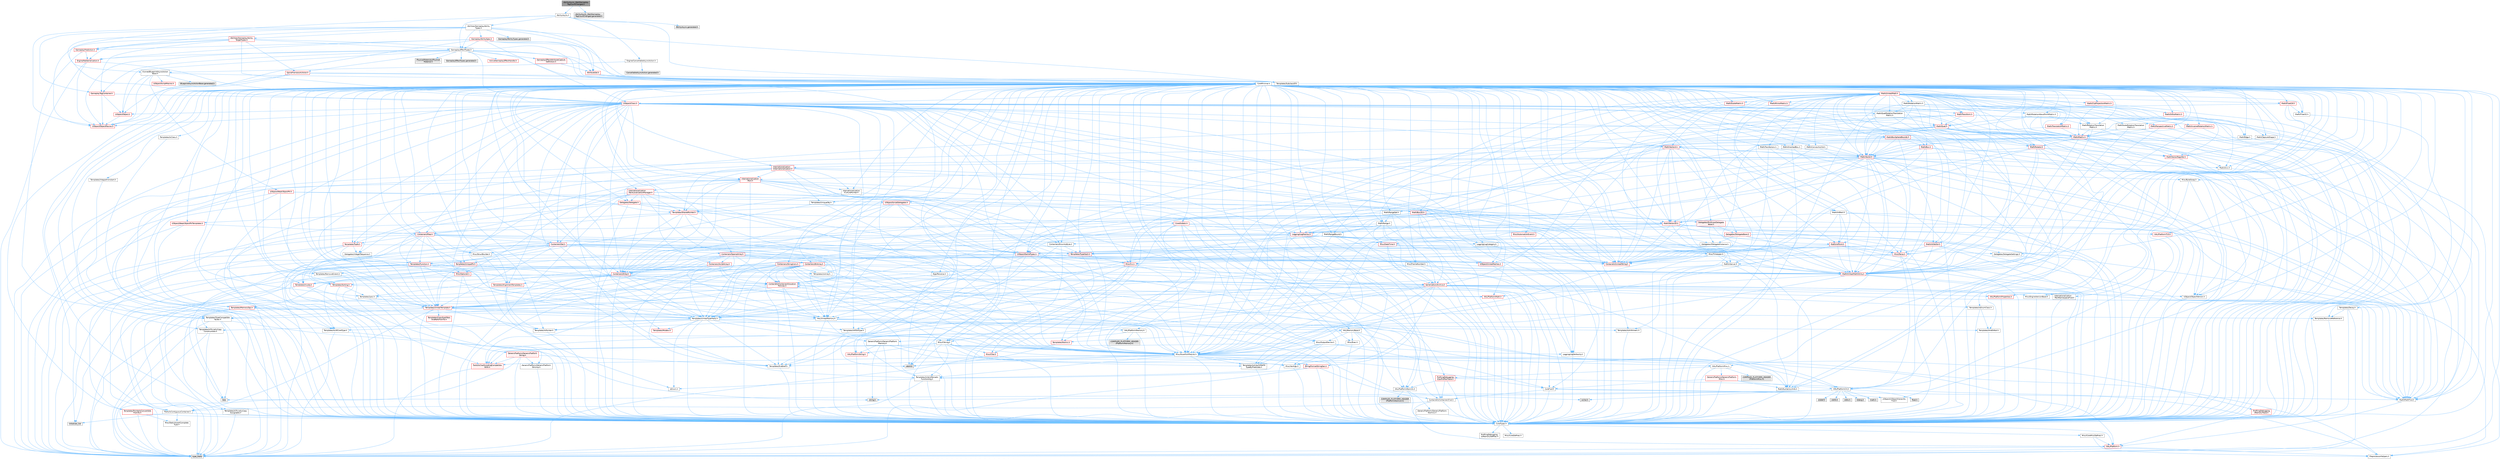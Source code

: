 digraph "AbilityAsync_WaitGameplayTagCountChanged.h"
{
 // INTERACTIVE_SVG=YES
 // LATEX_PDF_SIZE
  bgcolor="transparent";
  edge [fontname=Helvetica,fontsize=10,labelfontname=Helvetica,labelfontsize=10];
  node [fontname=Helvetica,fontsize=10,shape=box,height=0.2,width=0.4];
  Node1 [id="Node000001",label="AbilityAsync_WaitGameplay\lTagCountChanged.h",height=0.2,width=0.4,color="gray40", fillcolor="grey60", style="filled", fontcolor="black",tooltip=" "];
  Node1 -> Node2 [id="edge1_Node000001_Node000002",color="steelblue1",style="solid",tooltip=" "];
  Node2 [id="Node000002",label="AbilityAsync.h",height=0.2,width=0.4,color="grey40", fillcolor="white", style="filled",URL="$d8/dce/AbilityAsync_8h.html",tooltip=" "];
  Node2 -> Node3 [id="edge2_Node000002_Node000003",color="steelblue1",style="solid",tooltip=" "];
  Node3 [id="Node000003",label="CoreMinimal.h",height=0.2,width=0.4,color="grey40", fillcolor="white", style="filled",URL="$d7/d67/CoreMinimal_8h.html",tooltip=" "];
  Node3 -> Node4 [id="edge3_Node000003_Node000004",color="steelblue1",style="solid",tooltip=" "];
  Node4 [id="Node000004",label="CoreTypes.h",height=0.2,width=0.4,color="grey40", fillcolor="white", style="filled",URL="$dc/dec/CoreTypes_8h.html",tooltip=" "];
  Node4 -> Node5 [id="edge4_Node000004_Node000005",color="steelblue1",style="solid",tooltip=" "];
  Node5 [id="Node000005",label="HAL/Platform.h",height=0.2,width=0.4,color="red", fillcolor="#FFF0F0", style="filled",URL="$d9/dd0/Platform_8h.html",tooltip=" "];
  Node5 -> Node8 [id="edge5_Node000005_Node000008",color="steelblue1",style="solid",tooltip=" "];
  Node8 [id="Node000008",label="type_traits",height=0.2,width=0.4,color="grey60", fillcolor="#E0E0E0", style="filled",tooltip=" "];
  Node5 -> Node9 [id="edge6_Node000005_Node000009",color="steelblue1",style="solid",tooltip=" "];
  Node9 [id="Node000009",label="PreprocessorHelpers.h",height=0.2,width=0.4,color="grey40", fillcolor="white", style="filled",URL="$db/ddb/PreprocessorHelpers_8h.html",tooltip=" "];
  Node4 -> Node15 [id="edge7_Node000004_Node000015",color="steelblue1",style="solid",tooltip=" "];
  Node15 [id="Node000015",label="ProfilingDebugging\l/UMemoryDefines.h",height=0.2,width=0.4,color="grey40", fillcolor="white", style="filled",URL="$d2/da2/UMemoryDefines_8h.html",tooltip=" "];
  Node4 -> Node16 [id="edge8_Node000004_Node000016",color="steelblue1",style="solid",tooltip=" "];
  Node16 [id="Node000016",label="Misc/CoreMiscDefines.h",height=0.2,width=0.4,color="grey40", fillcolor="white", style="filled",URL="$da/d38/CoreMiscDefines_8h.html",tooltip=" "];
  Node16 -> Node5 [id="edge9_Node000016_Node000005",color="steelblue1",style="solid",tooltip=" "];
  Node16 -> Node9 [id="edge10_Node000016_Node000009",color="steelblue1",style="solid",tooltip=" "];
  Node4 -> Node17 [id="edge11_Node000004_Node000017",color="steelblue1",style="solid",tooltip=" "];
  Node17 [id="Node000017",label="Misc/CoreDefines.h",height=0.2,width=0.4,color="grey40", fillcolor="white", style="filled",URL="$d3/dd2/CoreDefines_8h.html",tooltip=" "];
  Node3 -> Node18 [id="edge12_Node000003_Node000018",color="steelblue1",style="solid",tooltip=" "];
  Node18 [id="Node000018",label="CoreFwd.h",height=0.2,width=0.4,color="grey40", fillcolor="white", style="filled",URL="$d1/d1e/CoreFwd_8h.html",tooltip=" "];
  Node18 -> Node4 [id="edge13_Node000018_Node000004",color="steelblue1",style="solid",tooltip=" "];
  Node18 -> Node19 [id="edge14_Node000018_Node000019",color="steelblue1",style="solid",tooltip=" "];
  Node19 [id="Node000019",label="Containers/ContainersFwd.h",height=0.2,width=0.4,color="grey40", fillcolor="white", style="filled",URL="$d4/d0a/ContainersFwd_8h.html",tooltip=" "];
  Node19 -> Node5 [id="edge15_Node000019_Node000005",color="steelblue1",style="solid",tooltip=" "];
  Node19 -> Node4 [id="edge16_Node000019_Node000004",color="steelblue1",style="solid",tooltip=" "];
  Node19 -> Node20 [id="edge17_Node000019_Node000020",color="steelblue1",style="solid",tooltip=" "];
  Node20 [id="Node000020",label="Traits/IsContiguousContainer.h",height=0.2,width=0.4,color="grey40", fillcolor="white", style="filled",URL="$d5/d3c/IsContiguousContainer_8h.html",tooltip=" "];
  Node20 -> Node4 [id="edge18_Node000020_Node000004",color="steelblue1",style="solid",tooltip=" "];
  Node20 -> Node21 [id="edge19_Node000020_Node000021",color="steelblue1",style="solid",tooltip=" "];
  Node21 [id="Node000021",label="Misc/StaticAssertComplete\lType.h",height=0.2,width=0.4,color="grey40", fillcolor="white", style="filled",URL="$d5/d4e/StaticAssertCompleteType_8h.html",tooltip=" "];
  Node20 -> Node22 [id="edge20_Node000020_Node000022",color="steelblue1",style="solid",tooltip=" "];
  Node22 [id="Node000022",label="initializer_list",height=0.2,width=0.4,color="grey60", fillcolor="#E0E0E0", style="filled",tooltip=" "];
  Node18 -> Node23 [id="edge21_Node000018_Node000023",color="steelblue1",style="solid",tooltip=" "];
  Node23 [id="Node000023",label="Math/MathFwd.h",height=0.2,width=0.4,color="grey40", fillcolor="white", style="filled",URL="$d2/d10/MathFwd_8h.html",tooltip=" "];
  Node23 -> Node5 [id="edge22_Node000023_Node000005",color="steelblue1",style="solid",tooltip=" "];
  Node18 -> Node24 [id="edge23_Node000018_Node000024",color="steelblue1",style="solid",tooltip=" "];
  Node24 [id="Node000024",label="UObject/UObjectHierarchy\lFwd.h",height=0.2,width=0.4,color="grey40", fillcolor="white", style="filled",URL="$d3/d13/UObjectHierarchyFwd_8h.html",tooltip=" "];
  Node3 -> Node24 [id="edge24_Node000003_Node000024",color="steelblue1",style="solid",tooltip=" "];
  Node3 -> Node19 [id="edge25_Node000003_Node000019",color="steelblue1",style="solid",tooltip=" "];
  Node3 -> Node25 [id="edge26_Node000003_Node000025",color="steelblue1",style="solid",tooltip=" "];
  Node25 [id="Node000025",label="Misc/VarArgs.h",height=0.2,width=0.4,color="grey40", fillcolor="white", style="filled",URL="$d5/d6f/VarArgs_8h.html",tooltip=" "];
  Node25 -> Node4 [id="edge27_Node000025_Node000004",color="steelblue1",style="solid",tooltip=" "];
  Node3 -> Node26 [id="edge28_Node000003_Node000026",color="steelblue1",style="solid",tooltip=" "];
  Node26 [id="Node000026",label="Logging/LogVerbosity.h",height=0.2,width=0.4,color="grey40", fillcolor="white", style="filled",URL="$d2/d8f/LogVerbosity_8h.html",tooltip=" "];
  Node26 -> Node4 [id="edge29_Node000026_Node000004",color="steelblue1",style="solid",tooltip=" "];
  Node3 -> Node27 [id="edge30_Node000003_Node000027",color="steelblue1",style="solid",tooltip=" "];
  Node27 [id="Node000027",label="Misc/OutputDevice.h",height=0.2,width=0.4,color="grey40", fillcolor="white", style="filled",URL="$d7/d32/OutputDevice_8h.html",tooltip=" "];
  Node27 -> Node18 [id="edge31_Node000027_Node000018",color="steelblue1",style="solid",tooltip=" "];
  Node27 -> Node4 [id="edge32_Node000027_Node000004",color="steelblue1",style="solid",tooltip=" "];
  Node27 -> Node26 [id="edge33_Node000027_Node000026",color="steelblue1",style="solid",tooltip=" "];
  Node27 -> Node25 [id="edge34_Node000027_Node000025",color="steelblue1",style="solid",tooltip=" "];
  Node27 -> Node28 [id="edge35_Node000027_Node000028",color="steelblue1",style="solid",tooltip=" "];
  Node28 [id="Node000028",label="Templates/IsArrayOrRefOf\lTypeByPredicate.h",height=0.2,width=0.4,color="grey40", fillcolor="white", style="filled",URL="$d6/da1/IsArrayOrRefOfTypeByPredicate_8h.html",tooltip=" "];
  Node28 -> Node4 [id="edge36_Node000028_Node000004",color="steelblue1",style="solid",tooltip=" "];
  Node27 -> Node29 [id="edge37_Node000027_Node000029",color="steelblue1",style="solid",tooltip=" "];
  Node29 [id="Node000029",label="Templates/IsValidVariadic\lFunctionArg.h",height=0.2,width=0.4,color="grey40", fillcolor="white", style="filled",URL="$d0/dc8/IsValidVariadicFunctionArg_8h.html",tooltip=" "];
  Node29 -> Node4 [id="edge38_Node000029_Node000004",color="steelblue1",style="solid",tooltip=" "];
  Node29 -> Node30 [id="edge39_Node000029_Node000030",color="steelblue1",style="solid",tooltip=" "];
  Node30 [id="Node000030",label="IsEnum.h",height=0.2,width=0.4,color="grey40", fillcolor="white", style="filled",URL="$d4/de5/IsEnum_8h.html",tooltip=" "];
  Node29 -> Node8 [id="edge40_Node000029_Node000008",color="steelblue1",style="solid",tooltip=" "];
  Node27 -> Node31 [id="edge41_Node000027_Node000031",color="steelblue1",style="solid",tooltip=" "];
  Node31 [id="Node000031",label="Traits/IsCharEncodingCompatible\lWith.h",height=0.2,width=0.4,color="red", fillcolor="#FFF0F0", style="filled",URL="$df/dd1/IsCharEncodingCompatibleWith_8h.html",tooltip=" "];
  Node31 -> Node8 [id="edge42_Node000031_Node000008",color="steelblue1",style="solid",tooltip=" "];
  Node3 -> Node33 [id="edge43_Node000003_Node000033",color="steelblue1",style="solid",tooltip=" "];
  Node33 [id="Node000033",label="HAL/PlatformCrt.h",height=0.2,width=0.4,color="grey40", fillcolor="white", style="filled",URL="$d8/d75/PlatformCrt_8h.html",tooltip=" "];
  Node33 -> Node34 [id="edge44_Node000033_Node000034",color="steelblue1",style="solid",tooltip=" "];
  Node34 [id="Node000034",label="new",height=0.2,width=0.4,color="grey60", fillcolor="#E0E0E0", style="filled",tooltip=" "];
  Node33 -> Node35 [id="edge45_Node000033_Node000035",color="steelblue1",style="solid",tooltip=" "];
  Node35 [id="Node000035",label="wchar.h",height=0.2,width=0.4,color="grey60", fillcolor="#E0E0E0", style="filled",tooltip=" "];
  Node33 -> Node36 [id="edge46_Node000033_Node000036",color="steelblue1",style="solid",tooltip=" "];
  Node36 [id="Node000036",label="stddef.h",height=0.2,width=0.4,color="grey60", fillcolor="#E0E0E0", style="filled",tooltip=" "];
  Node33 -> Node37 [id="edge47_Node000033_Node000037",color="steelblue1",style="solid",tooltip=" "];
  Node37 [id="Node000037",label="stdlib.h",height=0.2,width=0.4,color="grey60", fillcolor="#E0E0E0", style="filled",tooltip=" "];
  Node33 -> Node38 [id="edge48_Node000033_Node000038",color="steelblue1",style="solid",tooltip=" "];
  Node38 [id="Node000038",label="stdio.h",height=0.2,width=0.4,color="grey60", fillcolor="#E0E0E0", style="filled",tooltip=" "];
  Node33 -> Node39 [id="edge49_Node000033_Node000039",color="steelblue1",style="solid",tooltip=" "];
  Node39 [id="Node000039",label="stdarg.h",height=0.2,width=0.4,color="grey60", fillcolor="#E0E0E0", style="filled",tooltip=" "];
  Node33 -> Node40 [id="edge50_Node000033_Node000040",color="steelblue1",style="solid",tooltip=" "];
  Node40 [id="Node000040",label="math.h",height=0.2,width=0.4,color="grey60", fillcolor="#E0E0E0", style="filled",tooltip=" "];
  Node33 -> Node41 [id="edge51_Node000033_Node000041",color="steelblue1",style="solid",tooltip=" "];
  Node41 [id="Node000041",label="float.h",height=0.2,width=0.4,color="grey60", fillcolor="#E0E0E0", style="filled",tooltip=" "];
  Node33 -> Node42 [id="edge52_Node000033_Node000042",color="steelblue1",style="solid",tooltip=" "];
  Node42 [id="Node000042",label="string.h",height=0.2,width=0.4,color="grey60", fillcolor="#E0E0E0", style="filled",tooltip=" "];
  Node3 -> Node43 [id="edge53_Node000003_Node000043",color="steelblue1",style="solid",tooltip=" "];
  Node43 [id="Node000043",label="HAL/PlatformMisc.h",height=0.2,width=0.4,color="grey40", fillcolor="white", style="filled",URL="$d0/df5/PlatformMisc_8h.html",tooltip=" "];
  Node43 -> Node4 [id="edge54_Node000043_Node000004",color="steelblue1",style="solid",tooltip=" "];
  Node43 -> Node44 [id="edge55_Node000043_Node000044",color="steelblue1",style="solid",tooltip=" "];
  Node44 [id="Node000044",label="GenericPlatform/GenericPlatform\lMisc.h",height=0.2,width=0.4,color="red", fillcolor="#FFF0F0", style="filled",URL="$db/d9a/GenericPlatformMisc_8h.html",tooltip=" "];
  Node44 -> Node18 [id="edge56_Node000044_Node000018",color="steelblue1",style="solid",tooltip=" "];
  Node44 -> Node4 [id="edge57_Node000044_Node000004",color="steelblue1",style="solid",tooltip=" "];
  Node44 -> Node33 [id="edge58_Node000044_Node000033",color="steelblue1",style="solid",tooltip=" "];
  Node44 -> Node48 [id="edge59_Node000044_Node000048",color="steelblue1",style="solid",tooltip=" "];
  Node48 [id="Node000048",label="Math/NumericLimits.h",height=0.2,width=0.4,color="grey40", fillcolor="white", style="filled",URL="$df/d1b/NumericLimits_8h.html",tooltip=" "];
  Node48 -> Node4 [id="edge60_Node000048_Node000004",color="steelblue1",style="solid",tooltip=" "];
  Node43 -> Node53 [id="edge61_Node000043_Node000053",color="steelblue1",style="solid",tooltip=" "];
  Node53 [id="Node000053",label="COMPILED_PLATFORM_HEADER\l(PlatformMisc.h)",height=0.2,width=0.4,color="grey60", fillcolor="#E0E0E0", style="filled",tooltip=" "];
  Node43 -> Node54 [id="edge62_Node000043_Node000054",color="steelblue1",style="solid",tooltip=" "];
  Node54 [id="Node000054",label="ProfilingDebugging\l/CpuProfilerTrace.h",height=0.2,width=0.4,color="red", fillcolor="#FFF0F0", style="filled",URL="$da/dcb/CpuProfilerTrace_8h.html",tooltip=" "];
  Node54 -> Node4 [id="edge63_Node000054_Node000004",color="steelblue1",style="solid",tooltip=" "];
  Node54 -> Node19 [id="edge64_Node000054_Node000019",color="steelblue1",style="solid",tooltip=" "];
  Node54 -> Node55 [id="edge65_Node000054_Node000055",color="steelblue1",style="solid",tooltip=" "];
  Node55 [id="Node000055",label="HAL/PlatformAtomics.h",height=0.2,width=0.4,color="grey40", fillcolor="white", style="filled",URL="$d3/d36/PlatformAtomics_8h.html",tooltip=" "];
  Node55 -> Node4 [id="edge66_Node000055_Node000004",color="steelblue1",style="solid",tooltip=" "];
  Node55 -> Node56 [id="edge67_Node000055_Node000056",color="steelblue1",style="solid",tooltip=" "];
  Node56 [id="Node000056",label="GenericPlatform/GenericPlatform\lAtomics.h",height=0.2,width=0.4,color="grey40", fillcolor="white", style="filled",URL="$da/d72/GenericPlatformAtomics_8h.html",tooltip=" "];
  Node56 -> Node4 [id="edge68_Node000056_Node000004",color="steelblue1",style="solid",tooltip=" "];
  Node55 -> Node57 [id="edge69_Node000055_Node000057",color="steelblue1",style="solid",tooltip=" "];
  Node57 [id="Node000057",label="COMPILED_PLATFORM_HEADER\l(PlatformAtomics.h)",height=0.2,width=0.4,color="grey60", fillcolor="#E0E0E0", style="filled",tooltip=" "];
  Node54 -> Node9 [id="edge70_Node000054_Node000009",color="steelblue1",style="solid",tooltip=" "];
  Node3 -> Node62 [id="edge71_Node000003_Node000062",color="steelblue1",style="solid",tooltip=" "];
  Node62 [id="Node000062",label="Misc/AssertionMacros.h",height=0.2,width=0.4,color="grey40", fillcolor="white", style="filled",URL="$d0/dfa/AssertionMacros_8h.html",tooltip=" "];
  Node62 -> Node4 [id="edge72_Node000062_Node000004",color="steelblue1",style="solid",tooltip=" "];
  Node62 -> Node5 [id="edge73_Node000062_Node000005",color="steelblue1",style="solid",tooltip=" "];
  Node62 -> Node43 [id="edge74_Node000062_Node000043",color="steelblue1",style="solid",tooltip=" "];
  Node62 -> Node9 [id="edge75_Node000062_Node000009",color="steelblue1",style="solid",tooltip=" "];
  Node62 -> Node63 [id="edge76_Node000062_Node000063",color="steelblue1",style="solid",tooltip=" "];
  Node63 [id="Node000063",label="Templates/EnableIf.h",height=0.2,width=0.4,color="grey40", fillcolor="white", style="filled",URL="$d7/d60/EnableIf_8h.html",tooltip=" "];
  Node63 -> Node4 [id="edge77_Node000063_Node000004",color="steelblue1",style="solid",tooltip=" "];
  Node62 -> Node28 [id="edge78_Node000062_Node000028",color="steelblue1",style="solid",tooltip=" "];
  Node62 -> Node29 [id="edge79_Node000062_Node000029",color="steelblue1",style="solid",tooltip=" "];
  Node62 -> Node31 [id="edge80_Node000062_Node000031",color="steelblue1",style="solid",tooltip=" "];
  Node62 -> Node25 [id="edge81_Node000062_Node000025",color="steelblue1",style="solid",tooltip=" "];
  Node62 -> Node64 [id="edge82_Node000062_Node000064",color="steelblue1",style="solid",tooltip=" "];
  Node64 [id="Node000064",label="String/FormatStringSan.h",height=0.2,width=0.4,color="red", fillcolor="#FFF0F0", style="filled",URL="$d3/d8b/FormatStringSan_8h.html",tooltip=" "];
  Node64 -> Node8 [id="edge83_Node000064_Node000008",color="steelblue1",style="solid",tooltip=" "];
  Node64 -> Node4 [id="edge84_Node000064_Node000004",color="steelblue1",style="solid",tooltip=" "];
  Node64 -> Node29 [id="edge85_Node000064_Node000029",color="steelblue1",style="solid",tooltip=" "];
  Node64 -> Node19 [id="edge86_Node000064_Node000019",color="steelblue1",style="solid",tooltip=" "];
  Node62 -> Node70 [id="edge87_Node000062_Node000070",color="steelblue1",style="solid",tooltip=" "];
  Node70 [id="Node000070",label="atomic",height=0.2,width=0.4,color="grey60", fillcolor="#E0E0E0", style="filled",tooltip=" "];
  Node3 -> Node71 [id="edge88_Node000003_Node000071",color="steelblue1",style="solid",tooltip=" "];
  Node71 [id="Node000071",label="Templates/IsPointer.h",height=0.2,width=0.4,color="grey40", fillcolor="white", style="filled",URL="$d7/d05/IsPointer_8h.html",tooltip=" "];
  Node71 -> Node4 [id="edge89_Node000071_Node000004",color="steelblue1",style="solid",tooltip=" "];
  Node3 -> Node72 [id="edge90_Node000003_Node000072",color="steelblue1",style="solid",tooltip=" "];
  Node72 [id="Node000072",label="HAL/PlatformMemory.h",height=0.2,width=0.4,color="grey40", fillcolor="white", style="filled",URL="$de/d68/PlatformMemory_8h.html",tooltip=" "];
  Node72 -> Node4 [id="edge91_Node000072_Node000004",color="steelblue1",style="solid",tooltip=" "];
  Node72 -> Node73 [id="edge92_Node000072_Node000073",color="steelblue1",style="solid",tooltip=" "];
  Node73 [id="Node000073",label="GenericPlatform/GenericPlatform\lMemory.h",height=0.2,width=0.4,color="grey40", fillcolor="white", style="filled",URL="$dd/d22/GenericPlatformMemory_8h.html",tooltip=" "];
  Node73 -> Node18 [id="edge93_Node000073_Node000018",color="steelblue1",style="solid",tooltip=" "];
  Node73 -> Node4 [id="edge94_Node000073_Node000004",color="steelblue1",style="solid",tooltip=" "];
  Node73 -> Node74 [id="edge95_Node000073_Node000074",color="steelblue1",style="solid",tooltip=" "];
  Node74 [id="Node000074",label="HAL/PlatformString.h",height=0.2,width=0.4,color="red", fillcolor="#FFF0F0", style="filled",URL="$db/db5/PlatformString_8h.html",tooltip=" "];
  Node74 -> Node4 [id="edge96_Node000074_Node000004",color="steelblue1",style="solid",tooltip=" "];
  Node73 -> Node42 [id="edge97_Node000073_Node000042",color="steelblue1",style="solid",tooltip=" "];
  Node73 -> Node35 [id="edge98_Node000073_Node000035",color="steelblue1",style="solid",tooltip=" "];
  Node72 -> Node76 [id="edge99_Node000072_Node000076",color="steelblue1",style="solid",tooltip=" "];
  Node76 [id="Node000076",label="COMPILED_PLATFORM_HEADER\l(PlatformMemory.h)",height=0.2,width=0.4,color="grey60", fillcolor="#E0E0E0", style="filled",tooltip=" "];
  Node3 -> Node55 [id="edge100_Node000003_Node000055",color="steelblue1",style="solid",tooltip=" "];
  Node3 -> Node77 [id="edge101_Node000003_Node000077",color="steelblue1",style="solid",tooltip=" "];
  Node77 [id="Node000077",label="Misc/Exec.h",height=0.2,width=0.4,color="grey40", fillcolor="white", style="filled",URL="$de/ddb/Exec_8h.html",tooltip=" "];
  Node77 -> Node4 [id="edge102_Node000077_Node000004",color="steelblue1",style="solid",tooltip=" "];
  Node77 -> Node62 [id="edge103_Node000077_Node000062",color="steelblue1",style="solid",tooltip=" "];
  Node3 -> Node78 [id="edge104_Node000003_Node000078",color="steelblue1",style="solid",tooltip=" "];
  Node78 [id="Node000078",label="HAL/MemoryBase.h",height=0.2,width=0.4,color="grey40", fillcolor="white", style="filled",URL="$d6/d9f/MemoryBase_8h.html",tooltip=" "];
  Node78 -> Node4 [id="edge105_Node000078_Node000004",color="steelblue1",style="solid",tooltip=" "];
  Node78 -> Node55 [id="edge106_Node000078_Node000055",color="steelblue1",style="solid",tooltip=" "];
  Node78 -> Node33 [id="edge107_Node000078_Node000033",color="steelblue1",style="solid",tooltip=" "];
  Node78 -> Node77 [id="edge108_Node000078_Node000077",color="steelblue1",style="solid",tooltip=" "];
  Node78 -> Node27 [id="edge109_Node000078_Node000027",color="steelblue1",style="solid",tooltip=" "];
  Node78 -> Node79 [id="edge110_Node000078_Node000079",color="steelblue1",style="solid",tooltip=" "];
  Node79 [id="Node000079",label="Templates/Atomic.h",height=0.2,width=0.4,color="red", fillcolor="#FFF0F0", style="filled",URL="$d3/d91/Atomic_8h.html",tooltip=" "];
  Node79 -> Node70 [id="edge111_Node000079_Node000070",color="steelblue1",style="solid",tooltip=" "];
  Node3 -> Node88 [id="edge112_Node000003_Node000088",color="steelblue1",style="solid",tooltip=" "];
  Node88 [id="Node000088",label="HAL/UnrealMemory.h",height=0.2,width=0.4,color="grey40", fillcolor="white", style="filled",URL="$d9/d96/UnrealMemory_8h.html",tooltip=" "];
  Node88 -> Node4 [id="edge113_Node000088_Node000004",color="steelblue1",style="solid",tooltip=" "];
  Node88 -> Node73 [id="edge114_Node000088_Node000073",color="steelblue1",style="solid",tooltip=" "];
  Node88 -> Node78 [id="edge115_Node000088_Node000078",color="steelblue1",style="solid",tooltip=" "];
  Node88 -> Node72 [id="edge116_Node000088_Node000072",color="steelblue1",style="solid",tooltip=" "];
  Node88 -> Node89 [id="edge117_Node000088_Node000089",color="steelblue1",style="solid",tooltip=" "];
  Node89 [id="Node000089",label="ProfilingDebugging\l/MemoryTrace.h",height=0.2,width=0.4,color="red", fillcolor="#FFF0F0", style="filled",URL="$da/dd7/MemoryTrace_8h.html",tooltip=" "];
  Node89 -> Node5 [id="edge118_Node000089_Node000005",color="steelblue1",style="solid",tooltip=" "];
  Node88 -> Node71 [id="edge119_Node000088_Node000071",color="steelblue1",style="solid",tooltip=" "];
  Node3 -> Node90 [id="edge120_Node000003_Node000090",color="steelblue1",style="solid",tooltip=" "];
  Node90 [id="Node000090",label="Templates/IsArithmetic.h",height=0.2,width=0.4,color="grey40", fillcolor="white", style="filled",URL="$d2/d5d/IsArithmetic_8h.html",tooltip=" "];
  Node90 -> Node4 [id="edge121_Node000090_Node000004",color="steelblue1",style="solid",tooltip=" "];
  Node3 -> Node84 [id="edge122_Node000003_Node000084",color="steelblue1",style="solid",tooltip=" "];
  Node84 [id="Node000084",label="Templates/AndOrNot.h",height=0.2,width=0.4,color="grey40", fillcolor="white", style="filled",URL="$db/d0a/AndOrNot_8h.html",tooltip=" "];
  Node84 -> Node4 [id="edge123_Node000084_Node000004",color="steelblue1",style="solid",tooltip=" "];
  Node3 -> Node91 [id="edge124_Node000003_Node000091",color="steelblue1",style="solid",tooltip=" "];
  Node91 [id="Node000091",label="Templates/IsPODType.h",height=0.2,width=0.4,color="grey40", fillcolor="white", style="filled",URL="$d7/db1/IsPODType_8h.html",tooltip=" "];
  Node91 -> Node4 [id="edge125_Node000091_Node000004",color="steelblue1",style="solid",tooltip=" "];
  Node3 -> Node92 [id="edge126_Node000003_Node000092",color="steelblue1",style="solid",tooltip=" "];
  Node92 [id="Node000092",label="Templates/IsUECoreType.h",height=0.2,width=0.4,color="grey40", fillcolor="white", style="filled",URL="$d1/db8/IsUECoreType_8h.html",tooltip=" "];
  Node92 -> Node4 [id="edge127_Node000092_Node000004",color="steelblue1",style="solid",tooltip=" "];
  Node92 -> Node8 [id="edge128_Node000092_Node000008",color="steelblue1",style="solid",tooltip=" "];
  Node3 -> Node85 [id="edge129_Node000003_Node000085",color="steelblue1",style="solid",tooltip=" "];
  Node85 [id="Node000085",label="Templates/IsTriviallyCopy\lConstructible.h",height=0.2,width=0.4,color="grey40", fillcolor="white", style="filled",URL="$d3/d78/IsTriviallyCopyConstructible_8h.html",tooltip=" "];
  Node85 -> Node4 [id="edge130_Node000085_Node000004",color="steelblue1",style="solid",tooltip=" "];
  Node85 -> Node8 [id="edge131_Node000085_Node000008",color="steelblue1",style="solid",tooltip=" "];
  Node3 -> Node93 [id="edge132_Node000003_Node000093",color="steelblue1",style="solid",tooltip=" "];
  Node93 [id="Node000093",label="Templates/UnrealTypeTraits.h",height=0.2,width=0.4,color="grey40", fillcolor="white", style="filled",URL="$d2/d2d/UnrealTypeTraits_8h.html",tooltip=" "];
  Node93 -> Node4 [id="edge133_Node000093_Node000004",color="steelblue1",style="solid",tooltip=" "];
  Node93 -> Node71 [id="edge134_Node000093_Node000071",color="steelblue1",style="solid",tooltip=" "];
  Node93 -> Node62 [id="edge135_Node000093_Node000062",color="steelblue1",style="solid",tooltip=" "];
  Node93 -> Node84 [id="edge136_Node000093_Node000084",color="steelblue1",style="solid",tooltip=" "];
  Node93 -> Node63 [id="edge137_Node000093_Node000063",color="steelblue1",style="solid",tooltip=" "];
  Node93 -> Node90 [id="edge138_Node000093_Node000090",color="steelblue1",style="solid",tooltip=" "];
  Node93 -> Node30 [id="edge139_Node000093_Node000030",color="steelblue1",style="solid",tooltip=" "];
  Node93 -> Node94 [id="edge140_Node000093_Node000094",color="steelblue1",style="solid",tooltip=" "];
  Node94 [id="Node000094",label="Templates/Models.h",height=0.2,width=0.4,color="red", fillcolor="#FFF0F0", style="filled",URL="$d3/d0c/Models_8h.html",tooltip=" "];
  Node93 -> Node91 [id="edge141_Node000093_Node000091",color="steelblue1",style="solid",tooltip=" "];
  Node93 -> Node92 [id="edge142_Node000093_Node000092",color="steelblue1",style="solid",tooltip=" "];
  Node93 -> Node85 [id="edge143_Node000093_Node000085",color="steelblue1",style="solid",tooltip=" "];
  Node3 -> Node63 [id="edge144_Node000003_Node000063",color="steelblue1",style="solid",tooltip=" "];
  Node3 -> Node95 [id="edge145_Node000003_Node000095",color="steelblue1",style="solid",tooltip=" "];
  Node95 [id="Node000095",label="Templates/RemoveReference.h",height=0.2,width=0.4,color="grey40", fillcolor="white", style="filled",URL="$da/dbe/RemoveReference_8h.html",tooltip=" "];
  Node95 -> Node4 [id="edge146_Node000095_Node000004",color="steelblue1",style="solid",tooltip=" "];
  Node3 -> Node96 [id="edge147_Node000003_Node000096",color="steelblue1",style="solid",tooltip=" "];
  Node96 [id="Node000096",label="Templates/IntegralConstant.h",height=0.2,width=0.4,color="grey40", fillcolor="white", style="filled",URL="$db/d1b/IntegralConstant_8h.html",tooltip=" "];
  Node96 -> Node4 [id="edge148_Node000096_Node000004",color="steelblue1",style="solid",tooltip=" "];
  Node3 -> Node97 [id="edge149_Node000003_Node000097",color="steelblue1",style="solid",tooltip=" "];
  Node97 [id="Node000097",label="Templates/IsClass.h",height=0.2,width=0.4,color="grey40", fillcolor="white", style="filled",URL="$db/dcb/IsClass_8h.html",tooltip=" "];
  Node97 -> Node4 [id="edge150_Node000097_Node000004",color="steelblue1",style="solid",tooltip=" "];
  Node3 -> Node98 [id="edge151_Node000003_Node000098",color="steelblue1",style="solid",tooltip=" "];
  Node98 [id="Node000098",label="Templates/TypeCompatible\lBytes.h",height=0.2,width=0.4,color="grey40", fillcolor="white", style="filled",URL="$df/d0a/TypeCompatibleBytes_8h.html",tooltip=" "];
  Node98 -> Node4 [id="edge152_Node000098_Node000004",color="steelblue1",style="solid",tooltip=" "];
  Node98 -> Node42 [id="edge153_Node000098_Node000042",color="steelblue1",style="solid",tooltip=" "];
  Node98 -> Node34 [id="edge154_Node000098_Node000034",color="steelblue1",style="solid",tooltip=" "];
  Node98 -> Node8 [id="edge155_Node000098_Node000008",color="steelblue1",style="solid",tooltip=" "];
  Node3 -> Node20 [id="edge156_Node000003_Node000020",color="steelblue1",style="solid",tooltip=" "];
  Node3 -> Node99 [id="edge157_Node000003_Node000099",color="steelblue1",style="solid",tooltip=" "];
  Node99 [id="Node000099",label="Templates/UnrealTemplate.h",height=0.2,width=0.4,color="red", fillcolor="#FFF0F0", style="filled",URL="$d4/d24/UnrealTemplate_8h.html",tooltip=" "];
  Node99 -> Node4 [id="edge158_Node000099_Node000004",color="steelblue1",style="solid",tooltip=" "];
  Node99 -> Node71 [id="edge159_Node000099_Node000071",color="steelblue1",style="solid",tooltip=" "];
  Node99 -> Node88 [id="edge160_Node000099_Node000088",color="steelblue1",style="solid",tooltip=" "];
  Node99 -> Node100 [id="edge161_Node000099_Node000100",color="steelblue1",style="solid",tooltip=" "];
  Node100 [id="Node000100",label="Templates/CopyQualifiers\lAndRefsFromTo.h",height=0.2,width=0.4,color="red", fillcolor="#FFF0F0", style="filled",URL="$d3/db3/CopyQualifiersAndRefsFromTo_8h.html",tooltip=" "];
  Node99 -> Node93 [id="edge162_Node000099_Node000093",color="steelblue1",style="solid",tooltip=" "];
  Node99 -> Node95 [id="edge163_Node000099_Node000095",color="steelblue1",style="solid",tooltip=" "];
  Node99 -> Node98 [id="edge164_Node000099_Node000098",color="steelblue1",style="solid",tooltip=" "];
  Node99 -> Node20 [id="edge165_Node000099_Node000020",color="steelblue1",style="solid",tooltip=" "];
  Node99 -> Node8 [id="edge166_Node000099_Node000008",color="steelblue1",style="solid",tooltip=" "];
  Node3 -> Node48 [id="edge167_Node000003_Node000048",color="steelblue1",style="solid",tooltip=" "];
  Node3 -> Node103 [id="edge168_Node000003_Node000103",color="steelblue1",style="solid",tooltip=" "];
  Node103 [id="Node000103",label="HAL/PlatformMath.h",height=0.2,width=0.4,color="red", fillcolor="#FFF0F0", style="filled",URL="$dc/d53/PlatformMath_8h.html",tooltip=" "];
  Node103 -> Node4 [id="edge169_Node000103_Node000004",color="steelblue1",style="solid",tooltip=" "];
  Node3 -> Node86 [id="edge170_Node000003_Node000086",color="steelblue1",style="solid",tooltip=" "];
  Node86 [id="Node000086",label="Templates/IsTriviallyCopy\lAssignable.h",height=0.2,width=0.4,color="grey40", fillcolor="white", style="filled",URL="$d2/df2/IsTriviallyCopyAssignable_8h.html",tooltip=" "];
  Node86 -> Node4 [id="edge171_Node000086_Node000004",color="steelblue1",style="solid",tooltip=" "];
  Node86 -> Node8 [id="edge172_Node000086_Node000008",color="steelblue1",style="solid",tooltip=" "];
  Node3 -> Node111 [id="edge173_Node000003_Node000111",color="steelblue1",style="solid",tooltip=" "];
  Node111 [id="Node000111",label="Templates/MemoryOps.h",height=0.2,width=0.4,color="red", fillcolor="#FFF0F0", style="filled",URL="$db/dea/MemoryOps_8h.html",tooltip=" "];
  Node111 -> Node4 [id="edge174_Node000111_Node000004",color="steelblue1",style="solid",tooltip=" "];
  Node111 -> Node88 [id="edge175_Node000111_Node000088",color="steelblue1",style="solid",tooltip=" "];
  Node111 -> Node86 [id="edge176_Node000111_Node000086",color="steelblue1",style="solid",tooltip=" "];
  Node111 -> Node85 [id="edge177_Node000111_Node000085",color="steelblue1",style="solid",tooltip=" "];
  Node111 -> Node93 [id="edge178_Node000111_Node000093",color="steelblue1",style="solid",tooltip=" "];
  Node111 -> Node34 [id="edge179_Node000111_Node000034",color="steelblue1",style="solid",tooltip=" "];
  Node111 -> Node8 [id="edge180_Node000111_Node000008",color="steelblue1",style="solid",tooltip=" "];
  Node3 -> Node112 [id="edge181_Node000003_Node000112",color="steelblue1",style="solid",tooltip=" "];
  Node112 [id="Node000112",label="Containers/ContainerAllocation\lPolicies.h",height=0.2,width=0.4,color="red", fillcolor="#FFF0F0", style="filled",URL="$d7/dff/ContainerAllocationPolicies_8h.html",tooltip=" "];
  Node112 -> Node4 [id="edge182_Node000112_Node000004",color="steelblue1",style="solid",tooltip=" "];
  Node112 -> Node112 [id="edge183_Node000112_Node000112",color="steelblue1",style="solid",tooltip=" "];
  Node112 -> Node103 [id="edge184_Node000112_Node000103",color="steelblue1",style="solid",tooltip=" "];
  Node112 -> Node88 [id="edge185_Node000112_Node000088",color="steelblue1",style="solid",tooltip=" "];
  Node112 -> Node48 [id="edge186_Node000112_Node000048",color="steelblue1",style="solid",tooltip=" "];
  Node112 -> Node62 [id="edge187_Node000112_Node000062",color="steelblue1",style="solid",tooltip=" "];
  Node112 -> Node111 [id="edge188_Node000112_Node000111",color="steelblue1",style="solid",tooltip=" "];
  Node112 -> Node98 [id="edge189_Node000112_Node000098",color="steelblue1",style="solid",tooltip=" "];
  Node112 -> Node8 [id="edge190_Node000112_Node000008",color="steelblue1",style="solid",tooltip=" "];
  Node3 -> Node115 [id="edge191_Node000003_Node000115",color="steelblue1",style="solid",tooltip=" "];
  Node115 [id="Node000115",label="Templates/IsEnumClass.h",height=0.2,width=0.4,color="grey40", fillcolor="white", style="filled",URL="$d7/d15/IsEnumClass_8h.html",tooltip=" "];
  Node115 -> Node4 [id="edge192_Node000115_Node000004",color="steelblue1",style="solid",tooltip=" "];
  Node115 -> Node84 [id="edge193_Node000115_Node000084",color="steelblue1",style="solid",tooltip=" "];
  Node3 -> Node116 [id="edge194_Node000003_Node000116",color="steelblue1",style="solid",tooltip=" "];
  Node116 [id="Node000116",label="HAL/PlatformProperties.h",height=0.2,width=0.4,color="red", fillcolor="#FFF0F0", style="filled",URL="$d9/db0/PlatformProperties_8h.html",tooltip=" "];
  Node116 -> Node4 [id="edge195_Node000116_Node000004",color="steelblue1",style="solid",tooltip=" "];
  Node3 -> Node119 [id="edge196_Node000003_Node000119",color="steelblue1",style="solid",tooltip=" "];
  Node119 [id="Node000119",label="Misc/EngineVersionBase.h",height=0.2,width=0.4,color="grey40", fillcolor="white", style="filled",URL="$d5/d2b/EngineVersionBase_8h.html",tooltip=" "];
  Node119 -> Node4 [id="edge197_Node000119_Node000004",color="steelblue1",style="solid",tooltip=" "];
  Node3 -> Node120 [id="edge198_Node000003_Node000120",color="steelblue1",style="solid",tooltip=" "];
  Node120 [id="Node000120",label="Internationalization\l/TextNamespaceFwd.h",height=0.2,width=0.4,color="grey40", fillcolor="white", style="filled",URL="$d8/d97/TextNamespaceFwd_8h.html",tooltip=" "];
  Node120 -> Node4 [id="edge199_Node000120_Node000004",color="steelblue1",style="solid",tooltip=" "];
  Node3 -> Node121 [id="edge200_Node000003_Node000121",color="steelblue1",style="solid",tooltip=" "];
  Node121 [id="Node000121",label="Serialization/Archive.h",height=0.2,width=0.4,color="red", fillcolor="#FFF0F0", style="filled",URL="$d7/d3b/Archive_8h.html",tooltip=" "];
  Node121 -> Node18 [id="edge201_Node000121_Node000018",color="steelblue1",style="solid",tooltip=" "];
  Node121 -> Node4 [id="edge202_Node000121_Node000004",color="steelblue1",style="solid",tooltip=" "];
  Node121 -> Node116 [id="edge203_Node000121_Node000116",color="steelblue1",style="solid",tooltip=" "];
  Node121 -> Node120 [id="edge204_Node000121_Node000120",color="steelblue1",style="solid",tooltip=" "];
  Node121 -> Node23 [id="edge205_Node000121_Node000023",color="steelblue1",style="solid",tooltip=" "];
  Node121 -> Node62 [id="edge206_Node000121_Node000062",color="steelblue1",style="solid",tooltip=" "];
  Node121 -> Node119 [id="edge207_Node000121_Node000119",color="steelblue1",style="solid",tooltip=" "];
  Node121 -> Node25 [id="edge208_Node000121_Node000025",color="steelblue1",style="solid",tooltip=" "];
  Node121 -> Node63 [id="edge209_Node000121_Node000063",color="steelblue1",style="solid",tooltip=" "];
  Node121 -> Node28 [id="edge210_Node000121_Node000028",color="steelblue1",style="solid",tooltip=" "];
  Node121 -> Node115 [id="edge211_Node000121_Node000115",color="steelblue1",style="solid",tooltip=" "];
  Node121 -> Node29 [id="edge212_Node000121_Node000029",color="steelblue1",style="solid",tooltip=" "];
  Node121 -> Node99 [id="edge213_Node000121_Node000099",color="steelblue1",style="solid",tooltip=" "];
  Node121 -> Node31 [id="edge214_Node000121_Node000031",color="steelblue1",style="solid",tooltip=" "];
  Node121 -> Node124 [id="edge215_Node000121_Node000124",color="steelblue1",style="solid",tooltip=" "];
  Node124 [id="Node000124",label="UObject/ObjectVersion.h",height=0.2,width=0.4,color="grey40", fillcolor="white", style="filled",URL="$da/d63/ObjectVersion_8h.html",tooltip=" "];
  Node124 -> Node4 [id="edge216_Node000124_Node000004",color="steelblue1",style="solid",tooltip=" "];
  Node3 -> Node125 [id="edge217_Node000003_Node000125",color="steelblue1",style="solid",tooltip=" "];
  Node125 [id="Node000125",label="Templates/Less.h",height=0.2,width=0.4,color="grey40", fillcolor="white", style="filled",URL="$de/dc8/Less_8h.html",tooltip=" "];
  Node125 -> Node4 [id="edge218_Node000125_Node000004",color="steelblue1",style="solid",tooltip=" "];
  Node125 -> Node99 [id="edge219_Node000125_Node000099",color="steelblue1",style="solid",tooltip=" "];
  Node3 -> Node126 [id="edge220_Node000003_Node000126",color="steelblue1",style="solid",tooltip=" "];
  Node126 [id="Node000126",label="Templates/Sorting.h",height=0.2,width=0.4,color="red", fillcolor="#FFF0F0", style="filled",URL="$d3/d9e/Sorting_8h.html",tooltip=" "];
  Node126 -> Node4 [id="edge221_Node000126_Node000004",color="steelblue1",style="solid",tooltip=" "];
  Node126 -> Node103 [id="edge222_Node000126_Node000103",color="steelblue1",style="solid",tooltip=" "];
  Node126 -> Node125 [id="edge223_Node000126_Node000125",color="steelblue1",style="solid",tooltip=" "];
  Node3 -> Node137 [id="edge224_Node000003_Node000137",color="steelblue1",style="solid",tooltip=" "];
  Node137 [id="Node000137",label="Misc/Char.h",height=0.2,width=0.4,color="red", fillcolor="#FFF0F0", style="filled",URL="$d0/d58/Char_8h.html",tooltip=" "];
  Node137 -> Node4 [id="edge225_Node000137_Node000004",color="steelblue1",style="solid",tooltip=" "];
  Node137 -> Node8 [id="edge226_Node000137_Node000008",color="steelblue1",style="solid",tooltip=" "];
  Node3 -> Node140 [id="edge227_Node000003_Node000140",color="steelblue1",style="solid",tooltip=" "];
  Node140 [id="Node000140",label="GenericPlatform/GenericPlatform\lStricmp.h",height=0.2,width=0.4,color="grey40", fillcolor="white", style="filled",URL="$d2/d86/GenericPlatformStricmp_8h.html",tooltip=" "];
  Node140 -> Node4 [id="edge228_Node000140_Node000004",color="steelblue1",style="solid",tooltip=" "];
  Node3 -> Node141 [id="edge229_Node000003_Node000141",color="steelblue1",style="solid",tooltip=" "];
  Node141 [id="Node000141",label="GenericPlatform/GenericPlatform\lString.h",height=0.2,width=0.4,color="red", fillcolor="#FFF0F0", style="filled",URL="$dd/d20/GenericPlatformString_8h.html",tooltip=" "];
  Node141 -> Node4 [id="edge230_Node000141_Node000004",color="steelblue1",style="solid",tooltip=" "];
  Node141 -> Node140 [id="edge231_Node000141_Node000140",color="steelblue1",style="solid",tooltip=" "];
  Node141 -> Node63 [id="edge232_Node000141_Node000063",color="steelblue1",style="solid",tooltip=" "];
  Node141 -> Node31 [id="edge233_Node000141_Node000031",color="steelblue1",style="solid",tooltip=" "];
  Node141 -> Node8 [id="edge234_Node000141_Node000008",color="steelblue1",style="solid",tooltip=" "];
  Node3 -> Node74 [id="edge235_Node000003_Node000074",color="steelblue1",style="solid",tooltip=" "];
  Node3 -> Node144 [id="edge236_Node000003_Node000144",color="steelblue1",style="solid",tooltip=" "];
  Node144 [id="Node000144",label="Misc/CString.h",height=0.2,width=0.4,color="grey40", fillcolor="white", style="filled",URL="$d2/d49/CString_8h.html",tooltip=" "];
  Node144 -> Node4 [id="edge237_Node000144_Node000004",color="steelblue1",style="solid",tooltip=" "];
  Node144 -> Node33 [id="edge238_Node000144_Node000033",color="steelblue1",style="solid",tooltip=" "];
  Node144 -> Node74 [id="edge239_Node000144_Node000074",color="steelblue1",style="solid",tooltip=" "];
  Node144 -> Node62 [id="edge240_Node000144_Node000062",color="steelblue1",style="solid",tooltip=" "];
  Node144 -> Node137 [id="edge241_Node000144_Node000137",color="steelblue1",style="solid",tooltip=" "];
  Node144 -> Node25 [id="edge242_Node000144_Node000025",color="steelblue1",style="solid",tooltip=" "];
  Node144 -> Node28 [id="edge243_Node000144_Node000028",color="steelblue1",style="solid",tooltip=" "];
  Node144 -> Node29 [id="edge244_Node000144_Node000029",color="steelblue1",style="solid",tooltip=" "];
  Node144 -> Node31 [id="edge245_Node000144_Node000031",color="steelblue1",style="solid",tooltip=" "];
  Node3 -> Node145 [id="edge246_Node000003_Node000145",color="steelblue1",style="solid",tooltip=" "];
  Node145 [id="Node000145",label="Misc/Crc.h",height=0.2,width=0.4,color="red", fillcolor="#FFF0F0", style="filled",URL="$d4/dd2/Crc_8h.html",tooltip=" "];
  Node145 -> Node4 [id="edge247_Node000145_Node000004",color="steelblue1",style="solid",tooltip=" "];
  Node145 -> Node74 [id="edge248_Node000145_Node000074",color="steelblue1",style="solid",tooltip=" "];
  Node145 -> Node62 [id="edge249_Node000145_Node000062",color="steelblue1",style="solid",tooltip=" "];
  Node145 -> Node144 [id="edge250_Node000145_Node000144",color="steelblue1",style="solid",tooltip=" "];
  Node145 -> Node137 [id="edge251_Node000145_Node000137",color="steelblue1",style="solid",tooltip=" "];
  Node145 -> Node93 [id="edge252_Node000145_Node000093",color="steelblue1",style="solid",tooltip=" "];
  Node3 -> Node136 [id="edge253_Node000003_Node000136",color="steelblue1",style="solid",tooltip=" "];
  Node136 [id="Node000136",label="Math/UnrealMathUtility.h",height=0.2,width=0.4,color="red", fillcolor="#FFF0F0", style="filled",URL="$db/db8/UnrealMathUtility_8h.html",tooltip=" "];
  Node136 -> Node4 [id="edge254_Node000136_Node000004",color="steelblue1",style="solid",tooltip=" "];
  Node136 -> Node62 [id="edge255_Node000136_Node000062",color="steelblue1",style="solid",tooltip=" "];
  Node136 -> Node103 [id="edge256_Node000136_Node000103",color="steelblue1",style="solid",tooltip=" "];
  Node136 -> Node23 [id="edge257_Node000136_Node000023",color="steelblue1",style="solid",tooltip=" "];
  Node3 -> Node146 [id="edge258_Node000003_Node000146",color="steelblue1",style="solid",tooltip=" "];
  Node146 [id="Node000146",label="Containers/UnrealString.h",height=0.2,width=0.4,color="red", fillcolor="#FFF0F0", style="filled",URL="$d5/dba/UnrealString_8h.html",tooltip=" "];
  Node3 -> Node150 [id="edge259_Node000003_Node000150",color="steelblue1",style="solid",tooltip=" "];
  Node150 [id="Node000150",label="Containers/Array.h",height=0.2,width=0.4,color="red", fillcolor="#FFF0F0", style="filled",URL="$df/dd0/Array_8h.html",tooltip=" "];
  Node150 -> Node4 [id="edge260_Node000150_Node000004",color="steelblue1",style="solid",tooltip=" "];
  Node150 -> Node62 [id="edge261_Node000150_Node000062",color="steelblue1",style="solid",tooltip=" "];
  Node150 -> Node88 [id="edge262_Node000150_Node000088",color="steelblue1",style="solid",tooltip=" "];
  Node150 -> Node93 [id="edge263_Node000150_Node000093",color="steelblue1",style="solid",tooltip=" "];
  Node150 -> Node99 [id="edge264_Node000150_Node000099",color="steelblue1",style="solid",tooltip=" "];
  Node150 -> Node112 [id="edge265_Node000150_Node000112",color="steelblue1",style="solid",tooltip=" "];
  Node150 -> Node121 [id="edge266_Node000150_Node000121",color="steelblue1",style="solid",tooltip=" "];
  Node150 -> Node129 [id="edge267_Node000150_Node000129",color="steelblue1",style="solid",tooltip=" "];
  Node129 [id="Node000129",label="Templates/Invoke.h",height=0.2,width=0.4,color="red", fillcolor="#FFF0F0", style="filled",URL="$d7/deb/Invoke_8h.html",tooltip=" "];
  Node129 -> Node4 [id="edge268_Node000129_Node000004",color="steelblue1",style="solid",tooltip=" "];
  Node129 -> Node99 [id="edge269_Node000129_Node000099",color="steelblue1",style="solid",tooltip=" "];
  Node129 -> Node8 [id="edge270_Node000129_Node000008",color="steelblue1",style="solid",tooltip=" "];
  Node150 -> Node125 [id="edge271_Node000150_Node000125",color="steelblue1",style="solid",tooltip=" "];
  Node150 -> Node126 [id="edge272_Node000150_Node000126",color="steelblue1",style="solid",tooltip=" "];
  Node150 -> Node173 [id="edge273_Node000150_Node000173",color="steelblue1",style="solid",tooltip=" "];
  Node173 [id="Node000173",label="Templates/AlignmentTemplates.h",height=0.2,width=0.4,color="red", fillcolor="#FFF0F0", style="filled",URL="$dd/d32/AlignmentTemplates_8h.html",tooltip=" "];
  Node173 -> Node4 [id="edge274_Node000173_Node000004",color="steelblue1",style="solid",tooltip=" "];
  Node173 -> Node71 [id="edge275_Node000173_Node000071",color="steelblue1",style="solid",tooltip=" "];
  Node150 -> Node8 [id="edge276_Node000150_Node000008",color="steelblue1",style="solid",tooltip=" "];
  Node3 -> Node174 [id="edge277_Node000003_Node000174",color="steelblue1",style="solid",tooltip=" "];
  Node174 [id="Node000174",label="Misc/FrameNumber.h",height=0.2,width=0.4,color="grey40", fillcolor="white", style="filled",URL="$dd/dbd/FrameNumber_8h.html",tooltip=" "];
  Node174 -> Node4 [id="edge278_Node000174_Node000004",color="steelblue1",style="solid",tooltip=" "];
  Node174 -> Node48 [id="edge279_Node000174_Node000048",color="steelblue1",style="solid",tooltip=" "];
  Node174 -> Node136 [id="edge280_Node000174_Node000136",color="steelblue1",style="solid",tooltip=" "];
  Node174 -> Node63 [id="edge281_Node000174_Node000063",color="steelblue1",style="solid",tooltip=" "];
  Node174 -> Node93 [id="edge282_Node000174_Node000093",color="steelblue1",style="solid",tooltip=" "];
  Node3 -> Node175 [id="edge283_Node000003_Node000175",color="steelblue1",style="solid",tooltip=" "];
  Node175 [id="Node000175",label="Misc/Timespan.h",height=0.2,width=0.4,color="grey40", fillcolor="white", style="filled",URL="$da/dd9/Timespan_8h.html",tooltip=" "];
  Node175 -> Node4 [id="edge284_Node000175_Node000004",color="steelblue1",style="solid",tooltip=" "];
  Node175 -> Node176 [id="edge285_Node000175_Node000176",color="steelblue1",style="solid",tooltip=" "];
  Node176 [id="Node000176",label="Math/Interval.h",height=0.2,width=0.4,color="grey40", fillcolor="white", style="filled",URL="$d1/d55/Interval_8h.html",tooltip=" "];
  Node176 -> Node4 [id="edge286_Node000176_Node000004",color="steelblue1",style="solid",tooltip=" "];
  Node176 -> Node90 [id="edge287_Node000176_Node000090",color="steelblue1",style="solid",tooltip=" "];
  Node176 -> Node93 [id="edge288_Node000176_Node000093",color="steelblue1",style="solid",tooltip=" "];
  Node176 -> Node48 [id="edge289_Node000176_Node000048",color="steelblue1",style="solid",tooltip=" "];
  Node176 -> Node136 [id="edge290_Node000176_Node000136",color="steelblue1",style="solid",tooltip=" "];
  Node175 -> Node136 [id="edge291_Node000175_Node000136",color="steelblue1",style="solid",tooltip=" "];
  Node175 -> Node62 [id="edge292_Node000175_Node000062",color="steelblue1",style="solid",tooltip=" "];
  Node3 -> Node177 [id="edge293_Node000003_Node000177",color="steelblue1",style="solid",tooltip=" "];
  Node177 [id="Node000177",label="Containers/StringConv.h",height=0.2,width=0.4,color="red", fillcolor="#FFF0F0", style="filled",URL="$d3/ddf/StringConv_8h.html",tooltip=" "];
  Node177 -> Node4 [id="edge294_Node000177_Node000004",color="steelblue1",style="solid",tooltip=" "];
  Node177 -> Node62 [id="edge295_Node000177_Node000062",color="steelblue1",style="solid",tooltip=" "];
  Node177 -> Node112 [id="edge296_Node000177_Node000112",color="steelblue1",style="solid",tooltip=" "];
  Node177 -> Node150 [id="edge297_Node000177_Node000150",color="steelblue1",style="solid",tooltip=" "];
  Node177 -> Node144 [id="edge298_Node000177_Node000144",color="steelblue1",style="solid",tooltip=" "];
  Node177 -> Node178 [id="edge299_Node000177_Node000178",color="steelblue1",style="solid",tooltip=" "];
  Node178 [id="Node000178",label="Templates/IsArray.h",height=0.2,width=0.4,color="grey40", fillcolor="white", style="filled",URL="$d8/d8d/IsArray_8h.html",tooltip=" "];
  Node178 -> Node4 [id="edge300_Node000178_Node000004",color="steelblue1",style="solid",tooltip=" "];
  Node177 -> Node99 [id="edge301_Node000177_Node000099",color="steelblue1",style="solid",tooltip=" "];
  Node177 -> Node93 [id="edge302_Node000177_Node000093",color="steelblue1",style="solid",tooltip=" "];
  Node177 -> Node31 [id="edge303_Node000177_Node000031",color="steelblue1",style="solid",tooltip=" "];
  Node177 -> Node20 [id="edge304_Node000177_Node000020",color="steelblue1",style="solid",tooltip=" "];
  Node177 -> Node8 [id="edge305_Node000177_Node000008",color="steelblue1",style="solid",tooltip=" "];
  Node3 -> Node179 [id="edge306_Node000003_Node000179",color="steelblue1",style="solid",tooltip=" "];
  Node179 [id="Node000179",label="UObject/UnrealNames.h",height=0.2,width=0.4,color="red", fillcolor="#FFF0F0", style="filled",URL="$d8/db1/UnrealNames_8h.html",tooltip=" "];
  Node179 -> Node4 [id="edge307_Node000179_Node000004",color="steelblue1",style="solid",tooltip=" "];
  Node3 -> Node181 [id="edge308_Node000003_Node000181",color="steelblue1",style="solid",tooltip=" "];
  Node181 [id="Node000181",label="UObject/NameTypes.h",height=0.2,width=0.4,color="red", fillcolor="#FFF0F0", style="filled",URL="$d6/d35/NameTypes_8h.html",tooltip=" "];
  Node181 -> Node4 [id="edge309_Node000181_Node000004",color="steelblue1",style="solid",tooltip=" "];
  Node181 -> Node62 [id="edge310_Node000181_Node000062",color="steelblue1",style="solid",tooltip=" "];
  Node181 -> Node88 [id="edge311_Node000181_Node000088",color="steelblue1",style="solid",tooltip=" "];
  Node181 -> Node93 [id="edge312_Node000181_Node000093",color="steelblue1",style="solid",tooltip=" "];
  Node181 -> Node99 [id="edge313_Node000181_Node000099",color="steelblue1",style="solid",tooltip=" "];
  Node181 -> Node146 [id="edge314_Node000181_Node000146",color="steelblue1",style="solid",tooltip=" "];
  Node181 -> Node177 [id="edge315_Node000181_Node000177",color="steelblue1",style="solid",tooltip=" "];
  Node181 -> Node179 [id="edge316_Node000181_Node000179",color="steelblue1",style="solid",tooltip=" "];
  Node181 -> Node79 [id="edge317_Node000181_Node000079",color="steelblue1",style="solid",tooltip=" "];
  Node3 -> Node189 [id="edge318_Node000003_Node000189",color="steelblue1",style="solid",tooltip=" "];
  Node189 [id="Node000189",label="Misc/Parse.h",height=0.2,width=0.4,color="red", fillcolor="#FFF0F0", style="filled",URL="$dc/d71/Parse_8h.html",tooltip=" "];
  Node189 -> Node146 [id="edge319_Node000189_Node000146",color="steelblue1",style="solid",tooltip=" "];
  Node189 -> Node4 [id="edge320_Node000189_Node000004",color="steelblue1",style="solid",tooltip=" "];
  Node189 -> Node33 [id="edge321_Node000189_Node000033",color="steelblue1",style="solid",tooltip=" "];
  Node189 -> Node190 [id="edge322_Node000189_Node000190",color="steelblue1",style="solid",tooltip=" "];
  Node190 [id="Node000190",label="Templates/Function.h",height=0.2,width=0.4,color="red", fillcolor="#FFF0F0", style="filled",URL="$df/df5/Function_8h.html",tooltip=" "];
  Node190 -> Node4 [id="edge323_Node000190_Node000004",color="steelblue1",style="solid",tooltip=" "];
  Node190 -> Node62 [id="edge324_Node000190_Node000062",color="steelblue1",style="solid",tooltip=" "];
  Node190 -> Node88 [id="edge325_Node000190_Node000088",color="steelblue1",style="solid",tooltip=" "];
  Node190 -> Node93 [id="edge326_Node000190_Node000093",color="steelblue1",style="solid",tooltip=" "];
  Node190 -> Node129 [id="edge327_Node000190_Node000129",color="steelblue1",style="solid",tooltip=" "];
  Node190 -> Node99 [id="edge328_Node000190_Node000099",color="steelblue1",style="solid",tooltip=" "];
  Node190 -> Node136 [id="edge329_Node000190_Node000136",color="steelblue1",style="solid",tooltip=" "];
  Node190 -> Node34 [id="edge330_Node000190_Node000034",color="steelblue1",style="solid",tooltip=" "];
  Node190 -> Node8 [id="edge331_Node000190_Node000008",color="steelblue1",style="solid",tooltip=" "];
  Node3 -> Node173 [id="edge332_Node000003_Node000173",color="steelblue1",style="solid",tooltip=" "];
  Node3 -> Node192 [id="edge333_Node000003_Node000192",color="steelblue1",style="solid",tooltip=" "];
  Node192 [id="Node000192",label="Misc/StructBuilder.h",height=0.2,width=0.4,color="grey40", fillcolor="white", style="filled",URL="$d9/db3/StructBuilder_8h.html",tooltip=" "];
  Node192 -> Node4 [id="edge334_Node000192_Node000004",color="steelblue1",style="solid",tooltip=" "];
  Node192 -> Node136 [id="edge335_Node000192_Node000136",color="steelblue1",style="solid",tooltip=" "];
  Node192 -> Node173 [id="edge336_Node000192_Node000173",color="steelblue1",style="solid",tooltip=" "];
  Node3 -> Node105 [id="edge337_Node000003_Node000105",color="steelblue1",style="solid",tooltip=" "];
  Node105 [id="Node000105",label="Templates/Decay.h",height=0.2,width=0.4,color="grey40", fillcolor="white", style="filled",URL="$dd/d0f/Decay_8h.html",tooltip=" "];
  Node105 -> Node4 [id="edge338_Node000105_Node000004",color="steelblue1",style="solid",tooltip=" "];
  Node105 -> Node95 [id="edge339_Node000105_Node000095",color="steelblue1",style="solid",tooltip=" "];
  Node105 -> Node8 [id="edge340_Node000105_Node000008",color="steelblue1",style="solid",tooltip=" "];
  Node3 -> Node193 [id="edge341_Node000003_Node000193",color="steelblue1",style="solid",tooltip=" "];
  Node193 [id="Node000193",label="Templates/PointerIsConvertible\lFromTo.h",height=0.2,width=0.4,color="red", fillcolor="#FFF0F0", style="filled",URL="$d6/d65/PointerIsConvertibleFromTo_8h.html",tooltip=" "];
  Node193 -> Node4 [id="edge342_Node000193_Node000004",color="steelblue1",style="solid",tooltip=" "];
  Node193 -> Node21 [id="edge343_Node000193_Node000021",color="steelblue1",style="solid",tooltip=" "];
  Node193 -> Node8 [id="edge344_Node000193_Node000008",color="steelblue1",style="solid",tooltip=" "];
  Node3 -> Node129 [id="edge345_Node000003_Node000129",color="steelblue1",style="solid",tooltip=" "];
  Node3 -> Node190 [id="edge346_Node000003_Node000190",color="steelblue1",style="solid",tooltip=" "];
  Node3 -> Node162 [id="edge347_Node000003_Node000162",color="steelblue1",style="solid",tooltip=" "];
  Node162 [id="Node000162",label="Templates/TypeHash.h",height=0.2,width=0.4,color="red", fillcolor="#FFF0F0", style="filled",URL="$d1/d62/TypeHash_8h.html",tooltip=" "];
  Node162 -> Node4 [id="edge348_Node000162_Node000004",color="steelblue1",style="solid",tooltip=" "];
  Node162 -> Node145 [id="edge349_Node000162_Node000145",color="steelblue1",style="solid",tooltip=" "];
  Node162 -> Node8 [id="edge350_Node000162_Node000008",color="steelblue1",style="solid",tooltip=" "];
  Node3 -> Node194 [id="edge351_Node000003_Node000194",color="steelblue1",style="solid",tooltip=" "];
  Node194 [id="Node000194",label="Containers/ScriptArray.h",height=0.2,width=0.4,color="red", fillcolor="#FFF0F0", style="filled",URL="$dc/daf/ScriptArray_8h.html",tooltip=" "];
  Node194 -> Node4 [id="edge352_Node000194_Node000004",color="steelblue1",style="solid",tooltip=" "];
  Node194 -> Node62 [id="edge353_Node000194_Node000062",color="steelblue1",style="solid",tooltip=" "];
  Node194 -> Node88 [id="edge354_Node000194_Node000088",color="steelblue1",style="solid",tooltip=" "];
  Node194 -> Node112 [id="edge355_Node000194_Node000112",color="steelblue1",style="solid",tooltip=" "];
  Node194 -> Node150 [id="edge356_Node000194_Node000150",color="steelblue1",style="solid",tooltip=" "];
  Node194 -> Node22 [id="edge357_Node000194_Node000022",color="steelblue1",style="solid",tooltip=" "];
  Node3 -> Node195 [id="edge358_Node000003_Node000195",color="steelblue1",style="solid",tooltip=" "];
  Node195 [id="Node000195",label="Containers/BitArray.h",height=0.2,width=0.4,color="red", fillcolor="#FFF0F0", style="filled",URL="$d1/de4/BitArray_8h.html",tooltip=" "];
  Node195 -> Node112 [id="edge359_Node000195_Node000112",color="steelblue1",style="solid",tooltip=" "];
  Node195 -> Node4 [id="edge360_Node000195_Node000004",color="steelblue1",style="solid",tooltip=" "];
  Node195 -> Node55 [id="edge361_Node000195_Node000055",color="steelblue1",style="solid",tooltip=" "];
  Node195 -> Node88 [id="edge362_Node000195_Node000088",color="steelblue1",style="solid",tooltip=" "];
  Node195 -> Node136 [id="edge363_Node000195_Node000136",color="steelblue1",style="solid",tooltip=" "];
  Node195 -> Node62 [id="edge364_Node000195_Node000062",color="steelblue1",style="solid",tooltip=" "];
  Node195 -> Node121 [id="edge365_Node000195_Node000121",color="steelblue1",style="solid",tooltip=" "];
  Node195 -> Node63 [id="edge366_Node000195_Node000063",color="steelblue1",style="solid",tooltip=" "];
  Node195 -> Node129 [id="edge367_Node000195_Node000129",color="steelblue1",style="solid",tooltip=" "];
  Node195 -> Node99 [id="edge368_Node000195_Node000099",color="steelblue1",style="solid",tooltip=" "];
  Node195 -> Node93 [id="edge369_Node000195_Node000093",color="steelblue1",style="solid",tooltip=" "];
  Node3 -> Node196 [id="edge370_Node000003_Node000196",color="steelblue1",style="solid",tooltip=" "];
  Node196 [id="Node000196",label="Containers/SparseArray.h",height=0.2,width=0.4,color="red", fillcolor="#FFF0F0", style="filled",URL="$d5/dbf/SparseArray_8h.html",tooltip=" "];
  Node196 -> Node4 [id="edge371_Node000196_Node000004",color="steelblue1",style="solid",tooltip=" "];
  Node196 -> Node62 [id="edge372_Node000196_Node000062",color="steelblue1",style="solid",tooltip=" "];
  Node196 -> Node88 [id="edge373_Node000196_Node000088",color="steelblue1",style="solid",tooltip=" "];
  Node196 -> Node93 [id="edge374_Node000196_Node000093",color="steelblue1",style="solid",tooltip=" "];
  Node196 -> Node99 [id="edge375_Node000196_Node000099",color="steelblue1",style="solid",tooltip=" "];
  Node196 -> Node112 [id="edge376_Node000196_Node000112",color="steelblue1",style="solid",tooltip=" "];
  Node196 -> Node125 [id="edge377_Node000196_Node000125",color="steelblue1",style="solid",tooltip=" "];
  Node196 -> Node150 [id="edge378_Node000196_Node000150",color="steelblue1",style="solid",tooltip=" "];
  Node196 -> Node136 [id="edge379_Node000196_Node000136",color="steelblue1",style="solid",tooltip=" "];
  Node196 -> Node194 [id="edge380_Node000196_Node000194",color="steelblue1",style="solid",tooltip=" "];
  Node196 -> Node195 [id="edge381_Node000196_Node000195",color="steelblue1",style="solid",tooltip=" "];
  Node196 -> Node146 [id="edge382_Node000196_Node000146",color="steelblue1",style="solid",tooltip=" "];
  Node3 -> Node212 [id="edge383_Node000003_Node000212",color="steelblue1",style="solid",tooltip=" "];
  Node212 [id="Node000212",label="Containers/Set.h",height=0.2,width=0.4,color="red", fillcolor="#FFF0F0", style="filled",URL="$d4/d45/Set_8h.html",tooltip=" "];
  Node212 -> Node112 [id="edge384_Node000212_Node000112",color="steelblue1",style="solid",tooltip=" "];
  Node212 -> Node196 [id="edge385_Node000212_Node000196",color="steelblue1",style="solid",tooltip=" "];
  Node212 -> Node19 [id="edge386_Node000212_Node000019",color="steelblue1",style="solid",tooltip=" "];
  Node212 -> Node136 [id="edge387_Node000212_Node000136",color="steelblue1",style="solid",tooltip=" "];
  Node212 -> Node62 [id="edge388_Node000212_Node000062",color="steelblue1",style="solid",tooltip=" "];
  Node212 -> Node192 [id="edge389_Node000212_Node000192",color="steelblue1",style="solid",tooltip=" "];
  Node212 -> Node190 [id="edge390_Node000212_Node000190",color="steelblue1",style="solid",tooltip=" "];
  Node212 -> Node126 [id="edge391_Node000212_Node000126",color="steelblue1",style="solid",tooltip=" "];
  Node212 -> Node162 [id="edge392_Node000212_Node000162",color="steelblue1",style="solid",tooltip=" "];
  Node212 -> Node99 [id="edge393_Node000212_Node000099",color="steelblue1",style="solid",tooltip=" "];
  Node212 -> Node22 [id="edge394_Node000212_Node000022",color="steelblue1",style="solid",tooltip=" "];
  Node212 -> Node8 [id="edge395_Node000212_Node000008",color="steelblue1",style="solid",tooltip=" "];
  Node3 -> Node215 [id="edge396_Node000003_Node000215",color="steelblue1",style="solid",tooltip=" "];
  Node215 [id="Node000215",label="Algo/Reverse.h",height=0.2,width=0.4,color="grey40", fillcolor="white", style="filled",URL="$d5/d93/Reverse_8h.html",tooltip=" "];
  Node215 -> Node4 [id="edge397_Node000215_Node000004",color="steelblue1",style="solid",tooltip=" "];
  Node215 -> Node99 [id="edge398_Node000215_Node000099",color="steelblue1",style="solid",tooltip=" "];
  Node3 -> Node216 [id="edge399_Node000003_Node000216",color="steelblue1",style="solid",tooltip=" "];
  Node216 [id="Node000216",label="Containers/Map.h",height=0.2,width=0.4,color="red", fillcolor="#FFF0F0", style="filled",URL="$df/d79/Map_8h.html",tooltip=" "];
  Node216 -> Node4 [id="edge400_Node000216_Node000004",color="steelblue1",style="solid",tooltip=" "];
  Node216 -> Node215 [id="edge401_Node000216_Node000215",color="steelblue1",style="solid",tooltip=" "];
  Node216 -> Node212 [id="edge402_Node000216_Node000212",color="steelblue1",style="solid",tooltip=" "];
  Node216 -> Node146 [id="edge403_Node000216_Node000146",color="steelblue1",style="solid",tooltip=" "];
  Node216 -> Node62 [id="edge404_Node000216_Node000062",color="steelblue1",style="solid",tooltip=" "];
  Node216 -> Node192 [id="edge405_Node000216_Node000192",color="steelblue1",style="solid",tooltip=" "];
  Node216 -> Node190 [id="edge406_Node000216_Node000190",color="steelblue1",style="solid",tooltip=" "];
  Node216 -> Node126 [id="edge407_Node000216_Node000126",color="steelblue1",style="solid",tooltip=" "];
  Node216 -> Node217 [id="edge408_Node000216_Node000217",color="steelblue1",style="solid",tooltip=" "];
  Node217 [id="Node000217",label="Templates/Tuple.h",height=0.2,width=0.4,color="red", fillcolor="#FFF0F0", style="filled",URL="$d2/d4f/Tuple_8h.html",tooltip=" "];
  Node217 -> Node4 [id="edge409_Node000217_Node000004",color="steelblue1",style="solid",tooltip=" "];
  Node217 -> Node99 [id="edge410_Node000217_Node000099",color="steelblue1",style="solid",tooltip=" "];
  Node217 -> Node218 [id="edge411_Node000217_Node000218",color="steelblue1",style="solid",tooltip=" "];
  Node218 [id="Node000218",label="Delegates/IntegerSequence.h",height=0.2,width=0.4,color="grey40", fillcolor="white", style="filled",URL="$d2/dcc/IntegerSequence_8h.html",tooltip=" "];
  Node218 -> Node4 [id="edge412_Node000218_Node000004",color="steelblue1",style="solid",tooltip=" "];
  Node217 -> Node129 [id="edge413_Node000217_Node000129",color="steelblue1",style="solid",tooltip=" "];
  Node217 -> Node162 [id="edge414_Node000217_Node000162",color="steelblue1",style="solid",tooltip=" "];
  Node217 -> Node8 [id="edge415_Node000217_Node000008",color="steelblue1",style="solid",tooltip=" "];
  Node216 -> Node99 [id="edge416_Node000216_Node000099",color="steelblue1",style="solid",tooltip=" "];
  Node216 -> Node93 [id="edge417_Node000216_Node000093",color="steelblue1",style="solid",tooltip=" "];
  Node216 -> Node8 [id="edge418_Node000216_Node000008",color="steelblue1",style="solid",tooltip=" "];
  Node3 -> Node220 [id="edge419_Node000003_Node000220",color="steelblue1",style="solid",tooltip=" "];
  Node220 [id="Node000220",label="Math/IntPoint.h",height=0.2,width=0.4,color="red", fillcolor="#FFF0F0", style="filled",URL="$d3/df7/IntPoint_8h.html",tooltip=" "];
  Node220 -> Node4 [id="edge420_Node000220_Node000004",color="steelblue1",style="solid",tooltip=" "];
  Node220 -> Node62 [id="edge421_Node000220_Node000062",color="steelblue1",style="solid",tooltip=" "];
  Node220 -> Node189 [id="edge422_Node000220_Node000189",color="steelblue1",style="solid",tooltip=" "];
  Node220 -> Node23 [id="edge423_Node000220_Node000023",color="steelblue1",style="solid",tooltip=" "];
  Node220 -> Node136 [id="edge424_Node000220_Node000136",color="steelblue1",style="solid",tooltip=" "];
  Node220 -> Node146 [id="edge425_Node000220_Node000146",color="steelblue1",style="solid",tooltip=" "];
  Node220 -> Node162 [id="edge426_Node000220_Node000162",color="steelblue1",style="solid",tooltip=" "];
  Node3 -> Node222 [id="edge427_Node000003_Node000222",color="steelblue1",style="solid",tooltip=" "];
  Node222 [id="Node000222",label="Math/IntVector.h",height=0.2,width=0.4,color="red", fillcolor="#FFF0F0", style="filled",URL="$d7/d44/IntVector_8h.html",tooltip=" "];
  Node222 -> Node4 [id="edge428_Node000222_Node000004",color="steelblue1",style="solid",tooltip=" "];
  Node222 -> Node145 [id="edge429_Node000222_Node000145",color="steelblue1",style="solid",tooltip=" "];
  Node222 -> Node189 [id="edge430_Node000222_Node000189",color="steelblue1",style="solid",tooltip=" "];
  Node222 -> Node23 [id="edge431_Node000222_Node000023",color="steelblue1",style="solid",tooltip=" "];
  Node222 -> Node136 [id="edge432_Node000222_Node000136",color="steelblue1",style="solid",tooltip=" "];
  Node222 -> Node146 [id="edge433_Node000222_Node000146",color="steelblue1",style="solid",tooltip=" "];
  Node3 -> Node223 [id="edge434_Node000003_Node000223",color="steelblue1",style="solid",tooltip=" "];
  Node223 [id="Node000223",label="Logging/LogCategory.h",height=0.2,width=0.4,color="grey40", fillcolor="white", style="filled",URL="$d9/d36/LogCategory_8h.html",tooltip=" "];
  Node223 -> Node4 [id="edge435_Node000223_Node000004",color="steelblue1",style="solid",tooltip=" "];
  Node223 -> Node26 [id="edge436_Node000223_Node000026",color="steelblue1",style="solid",tooltip=" "];
  Node223 -> Node181 [id="edge437_Node000223_Node000181",color="steelblue1",style="solid",tooltip=" "];
  Node3 -> Node224 [id="edge438_Node000003_Node000224",color="steelblue1",style="solid",tooltip=" "];
  Node224 [id="Node000224",label="Logging/LogMacros.h",height=0.2,width=0.4,color="red", fillcolor="#FFF0F0", style="filled",URL="$d0/d16/LogMacros_8h.html",tooltip=" "];
  Node224 -> Node146 [id="edge439_Node000224_Node000146",color="steelblue1",style="solid",tooltip=" "];
  Node224 -> Node4 [id="edge440_Node000224_Node000004",color="steelblue1",style="solid",tooltip=" "];
  Node224 -> Node9 [id="edge441_Node000224_Node000009",color="steelblue1",style="solid",tooltip=" "];
  Node224 -> Node223 [id="edge442_Node000224_Node000223",color="steelblue1",style="solid",tooltip=" "];
  Node224 -> Node26 [id="edge443_Node000224_Node000026",color="steelblue1",style="solid",tooltip=" "];
  Node224 -> Node62 [id="edge444_Node000224_Node000062",color="steelblue1",style="solid",tooltip=" "];
  Node224 -> Node25 [id="edge445_Node000224_Node000025",color="steelblue1",style="solid",tooltip=" "];
  Node224 -> Node64 [id="edge446_Node000224_Node000064",color="steelblue1",style="solid",tooltip=" "];
  Node224 -> Node63 [id="edge447_Node000224_Node000063",color="steelblue1",style="solid",tooltip=" "];
  Node224 -> Node28 [id="edge448_Node000224_Node000028",color="steelblue1",style="solid",tooltip=" "];
  Node224 -> Node29 [id="edge449_Node000224_Node000029",color="steelblue1",style="solid",tooltip=" "];
  Node224 -> Node31 [id="edge450_Node000224_Node000031",color="steelblue1",style="solid",tooltip=" "];
  Node224 -> Node8 [id="edge451_Node000224_Node000008",color="steelblue1",style="solid",tooltip=" "];
  Node3 -> Node227 [id="edge452_Node000003_Node000227",color="steelblue1",style="solid",tooltip=" "];
  Node227 [id="Node000227",label="Math/Vector2D.h",height=0.2,width=0.4,color="red", fillcolor="#FFF0F0", style="filled",URL="$d3/db0/Vector2D_8h.html",tooltip=" "];
  Node227 -> Node4 [id="edge453_Node000227_Node000004",color="steelblue1",style="solid",tooltip=" "];
  Node227 -> Node23 [id="edge454_Node000227_Node000023",color="steelblue1",style="solid",tooltip=" "];
  Node227 -> Node62 [id="edge455_Node000227_Node000062",color="steelblue1",style="solid",tooltip=" "];
  Node227 -> Node145 [id="edge456_Node000227_Node000145",color="steelblue1",style="solid",tooltip=" "];
  Node227 -> Node136 [id="edge457_Node000227_Node000136",color="steelblue1",style="solid",tooltip=" "];
  Node227 -> Node146 [id="edge458_Node000227_Node000146",color="steelblue1",style="solid",tooltip=" "];
  Node227 -> Node189 [id="edge459_Node000227_Node000189",color="steelblue1",style="solid",tooltip=" "];
  Node227 -> Node220 [id="edge460_Node000227_Node000220",color="steelblue1",style="solid",tooltip=" "];
  Node227 -> Node224 [id="edge461_Node000227_Node000224",color="steelblue1",style="solid",tooltip=" "];
  Node227 -> Node8 [id="edge462_Node000227_Node000008",color="steelblue1",style="solid",tooltip=" "];
  Node3 -> Node231 [id="edge463_Node000003_Node000231",color="steelblue1",style="solid",tooltip=" "];
  Node231 [id="Node000231",label="Math/IntRect.h",height=0.2,width=0.4,color="grey40", fillcolor="white", style="filled",URL="$d7/d53/IntRect_8h.html",tooltip=" "];
  Node231 -> Node4 [id="edge464_Node000231_Node000004",color="steelblue1",style="solid",tooltip=" "];
  Node231 -> Node23 [id="edge465_Node000231_Node000023",color="steelblue1",style="solid",tooltip=" "];
  Node231 -> Node136 [id="edge466_Node000231_Node000136",color="steelblue1",style="solid",tooltip=" "];
  Node231 -> Node146 [id="edge467_Node000231_Node000146",color="steelblue1",style="solid",tooltip=" "];
  Node231 -> Node220 [id="edge468_Node000231_Node000220",color="steelblue1",style="solid",tooltip=" "];
  Node231 -> Node227 [id="edge469_Node000231_Node000227",color="steelblue1",style="solid",tooltip=" "];
  Node3 -> Node232 [id="edge470_Node000003_Node000232",color="steelblue1",style="solid",tooltip=" "];
  Node232 [id="Node000232",label="Misc/ByteSwap.h",height=0.2,width=0.4,color="grey40", fillcolor="white", style="filled",URL="$dc/dd7/ByteSwap_8h.html",tooltip=" "];
  Node232 -> Node4 [id="edge471_Node000232_Node000004",color="steelblue1",style="solid",tooltip=" "];
  Node232 -> Node33 [id="edge472_Node000232_Node000033",color="steelblue1",style="solid",tooltip=" "];
  Node3 -> Node161 [id="edge473_Node000003_Node000161",color="steelblue1",style="solid",tooltip=" "];
  Node161 [id="Node000161",label="Containers/EnumAsByte.h",height=0.2,width=0.4,color="grey40", fillcolor="white", style="filled",URL="$d6/d9a/EnumAsByte_8h.html",tooltip=" "];
  Node161 -> Node4 [id="edge474_Node000161_Node000004",color="steelblue1",style="solid",tooltip=" "];
  Node161 -> Node91 [id="edge475_Node000161_Node000091",color="steelblue1",style="solid",tooltip=" "];
  Node161 -> Node162 [id="edge476_Node000161_Node000162",color="steelblue1",style="solid",tooltip=" "];
  Node3 -> Node233 [id="edge477_Node000003_Node000233",color="steelblue1",style="solid",tooltip=" "];
  Node233 [id="Node000233",label="HAL/PlatformTLS.h",height=0.2,width=0.4,color="red", fillcolor="#FFF0F0", style="filled",URL="$d0/def/PlatformTLS_8h.html",tooltip=" "];
  Node233 -> Node4 [id="edge478_Node000233_Node000004",color="steelblue1",style="solid",tooltip=" "];
  Node3 -> Node236 [id="edge479_Node000003_Node000236",color="steelblue1",style="solid",tooltip=" "];
  Node236 [id="Node000236",label="CoreGlobals.h",height=0.2,width=0.4,color="red", fillcolor="#FFF0F0", style="filled",URL="$d5/d8c/CoreGlobals_8h.html",tooltip=" "];
  Node236 -> Node146 [id="edge480_Node000236_Node000146",color="steelblue1",style="solid",tooltip=" "];
  Node236 -> Node4 [id="edge481_Node000236_Node000004",color="steelblue1",style="solid",tooltip=" "];
  Node236 -> Node233 [id="edge482_Node000236_Node000233",color="steelblue1",style="solid",tooltip=" "];
  Node236 -> Node224 [id="edge483_Node000236_Node000224",color="steelblue1",style="solid",tooltip=" "];
  Node236 -> Node27 [id="edge484_Node000236_Node000027",color="steelblue1",style="solid",tooltip=" "];
  Node236 -> Node54 [id="edge485_Node000236_Node000054",color="steelblue1",style="solid",tooltip=" "];
  Node236 -> Node79 [id="edge486_Node000236_Node000079",color="steelblue1",style="solid",tooltip=" "];
  Node236 -> Node181 [id="edge487_Node000236_Node000181",color="steelblue1",style="solid",tooltip=" "];
  Node236 -> Node70 [id="edge488_Node000236_Node000070",color="steelblue1",style="solid",tooltip=" "];
  Node3 -> Node237 [id="edge489_Node000003_Node000237",color="steelblue1",style="solid",tooltip=" "];
  Node237 [id="Node000237",label="Templates/SharedPointer.h",height=0.2,width=0.4,color="red", fillcolor="#FFF0F0", style="filled",URL="$d2/d17/SharedPointer_8h.html",tooltip=" "];
  Node237 -> Node4 [id="edge490_Node000237_Node000004",color="steelblue1",style="solid",tooltip=" "];
  Node237 -> Node193 [id="edge491_Node000237_Node000193",color="steelblue1",style="solid",tooltip=" "];
  Node237 -> Node62 [id="edge492_Node000237_Node000062",color="steelblue1",style="solid",tooltip=" "];
  Node237 -> Node88 [id="edge493_Node000237_Node000088",color="steelblue1",style="solid",tooltip=" "];
  Node237 -> Node150 [id="edge494_Node000237_Node000150",color="steelblue1",style="solid",tooltip=" "];
  Node237 -> Node216 [id="edge495_Node000237_Node000216",color="steelblue1",style="solid",tooltip=" "];
  Node237 -> Node236 [id="edge496_Node000237_Node000236",color="steelblue1",style="solid",tooltip=" "];
  Node3 -> Node242 [id="edge497_Node000003_Node000242",color="steelblue1",style="solid",tooltip=" "];
  Node242 [id="Node000242",label="Internationalization\l/CulturePointer.h",height=0.2,width=0.4,color="grey40", fillcolor="white", style="filled",URL="$d6/dbe/CulturePointer_8h.html",tooltip=" "];
  Node242 -> Node4 [id="edge498_Node000242_Node000004",color="steelblue1",style="solid",tooltip=" "];
  Node242 -> Node237 [id="edge499_Node000242_Node000237",color="steelblue1",style="solid",tooltip=" "];
  Node3 -> Node243 [id="edge500_Node000003_Node000243",color="steelblue1",style="solid",tooltip=" "];
  Node243 [id="Node000243",label="UObject/WeakObjectPtrTemplates.h",height=0.2,width=0.4,color="red", fillcolor="#FFF0F0", style="filled",URL="$d8/d3b/WeakObjectPtrTemplates_8h.html",tooltip=" "];
  Node243 -> Node4 [id="edge501_Node000243_Node000004",color="steelblue1",style="solid",tooltip=" "];
  Node243 -> Node216 [id="edge502_Node000243_Node000216",color="steelblue1",style="solid",tooltip=" "];
  Node243 -> Node8 [id="edge503_Node000243_Node000008",color="steelblue1",style="solid",tooltip=" "];
  Node3 -> Node246 [id="edge504_Node000003_Node000246",color="steelblue1",style="solid",tooltip=" "];
  Node246 [id="Node000246",label="Delegates/DelegateSettings.h",height=0.2,width=0.4,color="grey40", fillcolor="white", style="filled",URL="$d0/d97/DelegateSettings_8h.html",tooltip=" "];
  Node246 -> Node4 [id="edge505_Node000246_Node000004",color="steelblue1",style="solid",tooltip=" "];
  Node3 -> Node247 [id="edge506_Node000003_Node000247",color="steelblue1",style="solid",tooltip=" "];
  Node247 [id="Node000247",label="Delegates/IDelegateInstance.h",height=0.2,width=0.4,color="grey40", fillcolor="white", style="filled",URL="$d2/d10/IDelegateInstance_8h.html",tooltip=" "];
  Node247 -> Node4 [id="edge507_Node000247_Node000004",color="steelblue1",style="solid",tooltip=" "];
  Node247 -> Node162 [id="edge508_Node000247_Node000162",color="steelblue1",style="solid",tooltip=" "];
  Node247 -> Node181 [id="edge509_Node000247_Node000181",color="steelblue1",style="solid",tooltip=" "];
  Node247 -> Node246 [id="edge510_Node000247_Node000246",color="steelblue1",style="solid",tooltip=" "];
  Node3 -> Node248 [id="edge511_Node000003_Node000248",color="steelblue1",style="solid",tooltip=" "];
  Node248 [id="Node000248",label="Delegates/DelegateBase.h",height=0.2,width=0.4,color="red", fillcolor="#FFF0F0", style="filled",URL="$da/d67/DelegateBase_8h.html",tooltip=" "];
  Node248 -> Node4 [id="edge512_Node000248_Node000004",color="steelblue1",style="solid",tooltip=" "];
  Node248 -> Node112 [id="edge513_Node000248_Node000112",color="steelblue1",style="solid",tooltip=" "];
  Node248 -> Node136 [id="edge514_Node000248_Node000136",color="steelblue1",style="solid",tooltip=" "];
  Node248 -> Node181 [id="edge515_Node000248_Node000181",color="steelblue1",style="solid",tooltip=" "];
  Node248 -> Node246 [id="edge516_Node000248_Node000246",color="steelblue1",style="solid",tooltip=" "];
  Node248 -> Node247 [id="edge517_Node000248_Node000247",color="steelblue1",style="solid",tooltip=" "];
  Node3 -> Node256 [id="edge518_Node000003_Node000256",color="steelblue1",style="solid",tooltip=" "];
  Node256 [id="Node000256",label="Delegates/MulticastDelegate\lBase.h",height=0.2,width=0.4,color="red", fillcolor="#FFF0F0", style="filled",URL="$db/d16/MulticastDelegateBase_8h.html",tooltip=" "];
  Node256 -> Node4 [id="edge519_Node000256_Node000004",color="steelblue1",style="solid",tooltip=" "];
  Node256 -> Node112 [id="edge520_Node000256_Node000112",color="steelblue1",style="solid",tooltip=" "];
  Node256 -> Node150 [id="edge521_Node000256_Node000150",color="steelblue1",style="solid",tooltip=" "];
  Node256 -> Node136 [id="edge522_Node000256_Node000136",color="steelblue1",style="solid",tooltip=" "];
  Node256 -> Node247 [id="edge523_Node000256_Node000247",color="steelblue1",style="solid",tooltip=" "];
  Node256 -> Node248 [id="edge524_Node000256_Node000248",color="steelblue1",style="solid",tooltip=" "];
  Node3 -> Node218 [id="edge525_Node000003_Node000218",color="steelblue1",style="solid",tooltip=" "];
  Node3 -> Node217 [id="edge526_Node000003_Node000217",color="steelblue1",style="solid",tooltip=" "];
  Node3 -> Node257 [id="edge527_Node000003_Node000257",color="steelblue1",style="solid",tooltip=" "];
  Node257 [id="Node000257",label="UObject/ScriptDelegates.h",height=0.2,width=0.4,color="red", fillcolor="#FFF0F0", style="filled",URL="$de/d81/ScriptDelegates_8h.html",tooltip=" "];
  Node257 -> Node150 [id="edge528_Node000257_Node000150",color="steelblue1",style="solid",tooltip=" "];
  Node257 -> Node112 [id="edge529_Node000257_Node000112",color="steelblue1",style="solid",tooltip=" "];
  Node257 -> Node146 [id="edge530_Node000257_Node000146",color="steelblue1",style="solid",tooltip=" "];
  Node257 -> Node62 [id="edge531_Node000257_Node000062",color="steelblue1",style="solid",tooltip=" "];
  Node257 -> Node237 [id="edge532_Node000257_Node000237",color="steelblue1",style="solid",tooltip=" "];
  Node257 -> Node162 [id="edge533_Node000257_Node000162",color="steelblue1",style="solid",tooltip=" "];
  Node257 -> Node93 [id="edge534_Node000257_Node000093",color="steelblue1",style="solid",tooltip=" "];
  Node257 -> Node181 [id="edge535_Node000257_Node000181",color="steelblue1",style="solid",tooltip=" "];
  Node3 -> Node259 [id="edge536_Node000003_Node000259",color="steelblue1",style="solid",tooltip=" "];
  Node259 [id="Node000259",label="Delegates/Delegate.h",height=0.2,width=0.4,color="red", fillcolor="#FFF0F0", style="filled",URL="$d4/d80/Delegate_8h.html",tooltip=" "];
  Node259 -> Node4 [id="edge537_Node000259_Node000004",color="steelblue1",style="solid",tooltip=" "];
  Node259 -> Node62 [id="edge538_Node000259_Node000062",color="steelblue1",style="solid",tooltip=" "];
  Node259 -> Node181 [id="edge539_Node000259_Node000181",color="steelblue1",style="solid",tooltip=" "];
  Node259 -> Node237 [id="edge540_Node000259_Node000237",color="steelblue1",style="solid",tooltip=" "];
  Node259 -> Node243 [id="edge541_Node000259_Node000243",color="steelblue1",style="solid",tooltip=" "];
  Node259 -> Node256 [id="edge542_Node000259_Node000256",color="steelblue1",style="solid",tooltip=" "];
  Node259 -> Node218 [id="edge543_Node000259_Node000218",color="steelblue1",style="solid",tooltip=" "];
  Node3 -> Node264 [id="edge544_Node000003_Node000264",color="steelblue1",style="solid",tooltip=" "];
  Node264 [id="Node000264",label="Internationalization\l/TextLocalizationManager.h",height=0.2,width=0.4,color="red", fillcolor="#FFF0F0", style="filled",URL="$d5/d2e/TextLocalizationManager_8h.html",tooltip=" "];
  Node264 -> Node150 [id="edge545_Node000264_Node000150",color="steelblue1",style="solid",tooltip=" "];
  Node264 -> Node112 [id="edge546_Node000264_Node000112",color="steelblue1",style="solid",tooltip=" "];
  Node264 -> Node216 [id="edge547_Node000264_Node000216",color="steelblue1",style="solid",tooltip=" "];
  Node264 -> Node212 [id="edge548_Node000264_Node000212",color="steelblue1",style="solid",tooltip=" "];
  Node264 -> Node146 [id="edge549_Node000264_Node000146",color="steelblue1",style="solid",tooltip=" "];
  Node264 -> Node4 [id="edge550_Node000264_Node000004",color="steelblue1",style="solid",tooltip=" "];
  Node264 -> Node259 [id="edge551_Node000264_Node000259",color="steelblue1",style="solid",tooltip=" "];
  Node264 -> Node145 [id="edge552_Node000264_Node000145",color="steelblue1",style="solid",tooltip=" "];
  Node264 -> Node190 [id="edge553_Node000264_Node000190",color="steelblue1",style="solid",tooltip=" "];
  Node264 -> Node237 [id="edge554_Node000264_Node000237",color="steelblue1",style="solid",tooltip=" "];
  Node264 -> Node70 [id="edge555_Node000264_Node000070",color="steelblue1",style="solid",tooltip=" "];
  Node3 -> Node205 [id="edge556_Node000003_Node000205",color="steelblue1",style="solid",tooltip=" "];
  Node205 [id="Node000205",label="Misc/Optional.h",height=0.2,width=0.4,color="red", fillcolor="#FFF0F0", style="filled",URL="$d2/dae/Optional_8h.html",tooltip=" "];
  Node205 -> Node4 [id="edge557_Node000205_Node000004",color="steelblue1",style="solid",tooltip=" "];
  Node205 -> Node62 [id="edge558_Node000205_Node000062",color="steelblue1",style="solid",tooltip=" "];
  Node205 -> Node111 [id="edge559_Node000205_Node000111",color="steelblue1",style="solid",tooltip=" "];
  Node205 -> Node99 [id="edge560_Node000205_Node000099",color="steelblue1",style="solid",tooltip=" "];
  Node205 -> Node121 [id="edge561_Node000205_Node000121",color="steelblue1",style="solid",tooltip=" "];
  Node3 -> Node178 [id="edge562_Node000003_Node000178",color="steelblue1",style="solid",tooltip=" "];
  Node3 -> Node210 [id="edge563_Node000003_Node000210",color="steelblue1",style="solid",tooltip=" "];
  Node210 [id="Node000210",label="Templates/RemoveExtent.h",height=0.2,width=0.4,color="grey40", fillcolor="white", style="filled",URL="$dc/de9/RemoveExtent_8h.html",tooltip=" "];
  Node210 -> Node4 [id="edge564_Node000210_Node000004",color="steelblue1",style="solid",tooltip=" "];
  Node3 -> Node209 [id="edge565_Node000003_Node000209",color="steelblue1",style="solid",tooltip=" "];
  Node209 [id="Node000209",label="Templates/UniquePtr.h",height=0.2,width=0.4,color="red", fillcolor="#FFF0F0", style="filled",URL="$de/d1a/UniquePtr_8h.html",tooltip=" "];
  Node209 -> Node4 [id="edge566_Node000209_Node000004",color="steelblue1",style="solid",tooltip=" "];
  Node209 -> Node99 [id="edge567_Node000209_Node000099",color="steelblue1",style="solid",tooltip=" "];
  Node209 -> Node178 [id="edge568_Node000209_Node000178",color="steelblue1",style="solid",tooltip=" "];
  Node209 -> Node210 [id="edge569_Node000209_Node000210",color="steelblue1",style="solid",tooltip=" "];
  Node209 -> Node8 [id="edge570_Node000209_Node000008",color="steelblue1",style="solid",tooltip=" "];
  Node3 -> Node271 [id="edge571_Node000003_Node000271",color="steelblue1",style="solid",tooltip=" "];
  Node271 [id="Node000271",label="Internationalization\l/Text.h",height=0.2,width=0.4,color="red", fillcolor="#FFF0F0", style="filled",URL="$d6/d35/Text_8h.html",tooltip=" "];
  Node271 -> Node4 [id="edge572_Node000271_Node000004",color="steelblue1",style="solid",tooltip=" "];
  Node271 -> Node55 [id="edge573_Node000271_Node000055",color="steelblue1",style="solid",tooltip=" "];
  Node271 -> Node62 [id="edge574_Node000271_Node000062",color="steelblue1",style="solid",tooltip=" "];
  Node271 -> Node93 [id="edge575_Node000271_Node000093",color="steelblue1",style="solid",tooltip=" "];
  Node271 -> Node150 [id="edge576_Node000271_Node000150",color="steelblue1",style="solid",tooltip=" "];
  Node271 -> Node146 [id="edge577_Node000271_Node000146",color="steelblue1",style="solid",tooltip=" "];
  Node271 -> Node161 [id="edge578_Node000271_Node000161",color="steelblue1",style="solid",tooltip=" "];
  Node271 -> Node237 [id="edge579_Node000271_Node000237",color="steelblue1",style="solid",tooltip=" "];
  Node271 -> Node242 [id="edge580_Node000271_Node000242",color="steelblue1",style="solid",tooltip=" "];
  Node271 -> Node264 [id="edge581_Node000271_Node000264",color="steelblue1",style="solid",tooltip=" "];
  Node271 -> Node205 [id="edge582_Node000271_Node000205",color="steelblue1",style="solid",tooltip=" "];
  Node271 -> Node209 [id="edge583_Node000271_Node000209",color="steelblue1",style="solid",tooltip=" "];
  Node271 -> Node8 [id="edge584_Node000271_Node000008",color="steelblue1",style="solid",tooltip=" "];
  Node3 -> Node208 [id="edge585_Node000003_Node000208",color="steelblue1",style="solid",tooltip=" "];
  Node208 [id="Node000208",label="Templates/UniqueObj.h",height=0.2,width=0.4,color="grey40", fillcolor="white", style="filled",URL="$da/d95/UniqueObj_8h.html",tooltip=" "];
  Node208 -> Node4 [id="edge586_Node000208_Node000004",color="steelblue1",style="solid",tooltip=" "];
  Node208 -> Node209 [id="edge587_Node000208_Node000209",color="steelblue1",style="solid",tooltip=" "];
  Node3 -> Node277 [id="edge588_Node000003_Node000277",color="steelblue1",style="solid",tooltip=" "];
  Node277 [id="Node000277",label="Internationalization\l/Internationalization.h",height=0.2,width=0.4,color="red", fillcolor="#FFF0F0", style="filled",URL="$da/de4/Internationalization_8h.html",tooltip=" "];
  Node277 -> Node150 [id="edge589_Node000277_Node000150",color="steelblue1",style="solid",tooltip=" "];
  Node277 -> Node146 [id="edge590_Node000277_Node000146",color="steelblue1",style="solid",tooltip=" "];
  Node277 -> Node4 [id="edge591_Node000277_Node000004",color="steelblue1",style="solid",tooltip=" "];
  Node277 -> Node259 [id="edge592_Node000277_Node000259",color="steelblue1",style="solid",tooltip=" "];
  Node277 -> Node242 [id="edge593_Node000277_Node000242",color="steelblue1",style="solid",tooltip=" "];
  Node277 -> Node271 [id="edge594_Node000277_Node000271",color="steelblue1",style="solid",tooltip=" "];
  Node277 -> Node237 [id="edge595_Node000277_Node000237",color="steelblue1",style="solid",tooltip=" "];
  Node277 -> Node217 [id="edge596_Node000277_Node000217",color="steelblue1",style="solid",tooltip=" "];
  Node277 -> Node208 [id="edge597_Node000277_Node000208",color="steelblue1",style="solid",tooltip=" "];
  Node277 -> Node181 [id="edge598_Node000277_Node000181",color="steelblue1",style="solid",tooltip=" "];
  Node3 -> Node278 [id="edge599_Node000003_Node000278",color="steelblue1",style="solid",tooltip=" "];
  Node278 [id="Node000278",label="Math/Vector.h",height=0.2,width=0.4,color="red", fillcolor="#FFF0F0", style="filled",URL="$d6/dbe/Vector_8h.html",tooltip=" "];
  Node278 -> Node4 [id="edge600_Node000278_Node000004",color="steelblue1",style="solid",tooltip=" "];
  Node278 -> Node62 [id="edge601_Node000278_Node000062",color="steelblue1",style="solid",tooltip=" "];
  Node278 -> Node23 [id="edge602_Node000278_Node000023",color="steelblue1",style="solid",tooltip=" "];
  Node278 -> Node48 [id="edge603_Node000278_Node000048",color="steelblue1",style="solid",tooltip=" "];
  Node278 -> Node145 [id="edge604_Node000278_Node000145",color="steelblue1",style="solid",tooltip=" "];
  Node278 -> Node136 [id="edge605_Node000278_Node000136",color="steelblue1",style="solid",tooltip=" "];
  Node278 -> Node146 [id="edge606_Node000278_Node000146",color="steelblue1",style="solid",tooltip=" "];
  Node278 -> Node189 [id="edge607_Node000278_Node000189",color="steelblue1",style="solid",tooltip=" "];
  Node278 -> Node220 [id="edge608_Node000278_Node000220",color="steelblue1",style="solid",tooltip=" "];
  Node278 -> Node224 [id="edge609_Node000278_Node000224",color="steelblue1",style="solid",tooltip=" "];
  Node278 -> Node227 [id="edge610_Node000278_Node000227",color="steelblue1",style="solid",tooltip=" "];
  Node278 -> Node232 [id="edge611_Node000278_Node000232",color="steelblue1",style="solid",tooltip=" "];
  Node278 -> Node271 [id="edge612_Node000278_Node000271",color="steelblue1",style="solid",tooltip=" "];
  Node278 -> Node277 [id="edge613_Node000278_Node000277",color="steelblue1",style="solid",tooltip=" "];
  Node278 -> Node222 [id="edge614_Node000278_Node000222",color="steelblue1",style="solid",tooltip=" "];
  Node278 -> Node281 [id="edge615_Node000278_Node000281",color="steelblue1",style="solid",tooltip=" "];
  Node281 [id="Node000281",label="Math/Axis.h",height=0.2,width=0.4,color="grey40", fillcolor="white", style="filled",URL="$dd/dbb/Axis_8h.html",tooltip=" "];
  Node281 -> Node4 [id="edge616_Node000281_Node000004",color="steelblue1",style="solid",tooltip=" "];
  Node278 -> Node124 [id="edge617_Node000278_Node000124",color="steelblue1",style="solid",tooltip=" "];
  Node278 -> Node8 [id="edge618_Node000278_Node000008",color="steelblue1",style="solid",tooltip=" "];
  Node3 -> Node282 [id="edge619_Node000003_Node000282",color="steelblue1",style="solid",tooltip=" "];
  Node282 [id="Node000282",label="Math/Vector4.h",height=0.2,width=0.4,color="red", fillcolor="#FFF0F0", style="filled",URL="$d7/d36/Vector4_8h.html",tooltip=" "];
  Node282 -> Node4 [id="edge620_Node000282_Node000004",color="steelblue1",style="solid",tooltip=" "];
  Node282 -> Node145 [id="edge621_Node000282_Node000145",color="steelblue1",style="solid",tooltip=" "];
  Node282 -> Node23 [id="edge622_Node000282_Node000023",color="steelblue1",style="solid",tooltip=" "];
  Node282 -> Node136 [id="edge623_Node000282_Node000136",color="steelblue1",style="solid",tooltip=" "];
  Node282 -> Node146 [id="edge624_Node000282_Node000146",color="steelblue1",style="solid",tooltip=" "];
  Node282 -> Node189 [id="edge625_Node000282_Node000189",color="steelblue1",style="solid",tooltip=" "];
  Node282 -> Node224 [id="edge626_Node000282_Node000224",color="steelblue1",style="solid",tooltip=" "];
  Node282 -> Node227 [id="edge627_Node000282_Node000227",color="steelblue1",style="solid",tooltip=" "];
  Node282 -> Node278 [id="edge628_Node000282_Node000278",color="steelblue1",style="solid",tooltip=" "];
  Node282 -> Node8 [id="edge629_Node000282_Node000008",color="steelblue1",style="solid",tooltip=" "];
  Node3 -> Node283 [id="edge630_Node000003_Node000283",color="steelblue1",style="solid",tooltip=" "];
  Node283 [id="Node000283",label="Math/VectorRegister.h",height=0.2,width=0.4,color="red", fillcolor="#FFF0F0", style="filled",URL="$da/d8b/VectorRegister_8h.html",tooltip=" "];
  Node283 -> Node4 [id="edge631_Node000283_Node000004",color="steelblue1",style="solid",tooltip=" "];
  Node283 -> Node136 [id="edge632_Node000283_Node000136",color="steelblue1",style="solid",tooltip=" "];
  Node3 -> Node288 [id="edge633_Node000003_Node000288",color="steelblue1",style="solid",tooltip=" "];
  Node288 [id="Node000288",label="Math/TwoVectors.h",height=0.2,width=0.4,color="grey40", fillcolor="white", style="filled",URL="$d4/db4/TwoVectors_8h.html",tooltip=" "];
  Node288 -> Node4 [id="edge634_Node000288_Node000004",color="steelblue1",style="solid",tooltip=" "];
  Node288 -> Node62 [id="edge635_Node000288_Node000062",color="steelblue1",style="solid",tooltip=" "];
  Node288 -> Node136 [id="edge636_Node000288_Node000136",color="steelblue1",style="solid",tooltip=" "];
  Node288 -> Node146 [id="edge637_Node000288_Node000146",color="steelblue1",style="solid",tooltip=" "];
  Node288 -> Node278 [id="edge638_Node000288_Node000278",color="steelblue1",style="solid",tooltip=" "];
  Node3 -> Node289 [id="edge639_Node000003_Node000289",color="steelblue1",style="solid",tooltip=" "];
  Node289 [id="Node000289",label="Math/Edge.h",height=0.2,width=0.4,color="grey40", fillcolor="white", style="filled",URL="$d5/de0/Edge_8h.html",tooltip=" "];
  Node289 -> Node4 [id="edge640_Node000289_Node000004",color="steelblue1",style="solid",tooltip=" "];
  Node289 -> Node278 [id="edge641_Node000289_Node000278",color="steelblue1",style="solid",tooltip=" "];
  Node3 -> Node124 [id="edge642_Node000003_Node000124",color="steelblue1",style="solid",tooltip=" "];
  Node3 -> Node290 [id="edge643_Node000003_Node000290",color="steelblue1",style="solid",tooltip=" "];
  Node290 [id="Node000290",label="Math/CapsuleShape.h",height=0.2,width=0.4,color="grey40", fillcolor="white", style="filled",URL="$d3/d36/CapsuleShape_8h.html",tooltip=" "];
  Node290 -> Node4 [id="edge644_Node000290_Node000004",color="steelblue1",style="solid",tooltip=" "];
  Node290 -> Node278 [id="edge645_Node000290_Node000278",color="steelblue1",style="solid",tooltip=" "];
  Node3 -> Node291 [id="edge646_Node000003_Node000291",color="steelblue1",style="solid",tooltip=" "];
  Node291 [id="Node000291",label="Math/Rotator.h",height=0.2,width=0.4,color="red", fillcolor="#FFF0F0", style="filled",URL="$d8/d3a/Rotator_8h.html",tooltip=" "];
  Node291 -> Node4 [id="edge647_Node000291_Node000004",color="steelblue1",style="solid",tooltip=" "];
  Node291 -> Node23 [id="edge648_Node000291_Node000023",color="steelblue1",style="solid",tooltip=" "];
  Node291 -> Node136 [id="edge649_Node000291_Node000136",color="steelblue1",style="solid",tooltip=" "];
  Node291 -> Node146 [id="edge650_Node000291_Node000146",color="steelblue1",style="solid",tooltip=" "];
  Node291 -> Node189 [id="edge651_Node000291_Node000189",color="steelblue1",style="solid",tooltip=" "];
  Node291 -> Node224 [id="edge652_Node000291_Node000224",color="steelblue1",style="solid",tooltip=" "];
  Node291 -> Node278 [id="edge653_Node000291_Node000278",color="steelblue1",style="solid",tooltip=" "];
  Node291 -> Node283 [id="edge654_Node000291_Node000283",color="steelblue1",style="solid",tooltip=" "];
  Node291 -> Node124 [id="edge655_Node000291_Node000124",color="steelblue1",style="solid",tooltip=" "];
  Node3 -> Node292 [id="edge656_Node000003_Node000292",color="steelblue1",style="solid",tooltip=" "];
  Node292 [id="Node000292",label="Misc/DateTime.h",height=0.2,width=0.4,color="red", fillcolor="#FFF0F0", style="filled",URL="$d1/de9/DateTime_8h.html",tooltip=" "];
  Node292 -> Node146 [id="edge657_Node000292_Node000146",color="steelblue1",style="solid",tooltip=" "];
  Node292 -> Node4 [id="edge658_Node000292_Node000004",color="steelblue1",style="solid",tooltip=" "];
  Node292 -> Node175 [id="edge659_Node000292_Node000175",color="steelblue1",style="solid",tooltip=" "];
  Node292 -> Node121 [id="edge660_Node000292_Node000121",color="steelblue1",style="solid",tooltip=" "];
  Node292 -> Node162 [id="edge661_Node000292_Node000162",color="steelblue1",style="solid",tooltip=" "];
  Node3 -> Node293 [id="edge662_Node000003_Node000293",color="steelblue1",style="solid",tooltip=" "];
  Node293 [id="Node000293",label="Math/RangeBound.h",height=0.2,width=0.4,color="grey40", fillcolor="white", style="filled",URL="$d7/dd8/RangeBound_8h.html",tooltip=" "];
  Node293 -> Node4 [id="edge663_Node000293_Node000004",color="steelblue1",style="solid",tooltip=" "];
  Node293 -> Node62 [id="edge664_Node000293_Node000062",color="steelblue1",style="solid",tooltip=" "];
  Node293 -> Node162 [id="edge665_Node000293_Node000162",color="steelblue1",style="solid",tooltip=" "];
  Node293 -> Node161 [id="edge666_Node000293_Node000161",color="steelblue1",style="solid",tooltip=" "];
  Node293 -> Node174 [id="edge667_Node000293_Node000174",color="steelblue1",style="solid",tooltip=" "];
  Node293 -> Node292 [id="edge668_Node000293_Node000292",color="steelblue1",style="solid",tooltip=" "];
  Node3 -> Node294 [id="edge669_Node000003_Node000294",color="steelblue1",style="solid",tooltip=" "];
  Node294 [id="Node000294",label="Misc/AutomationEvent.h",height=0.2,width=0.4,color="red", fillcolor="#FFF0F0", style="filled",URL="$d1/d26/AutomationEvent_8h.html",tooltip=" "];
  Node294 -> Node4 [id="edge670_Node000294_Node000004",color="steelblue1",style="solid",tooltip=" "];
  Node294 -> Node292 [id="edge671_Node000294_Node000292",color="steelblue1",style="solid",tooltip=" "];
  Node3 -> Node295 [id="edge672_Node000003_Node000295",color="steelblue1",style="solid",tooltip=" "];
  Node295 [id="Node000295",label="Math/Range.h",height=0.2,width=0.4,color="grey40", fillcolor="white", style="filled",URL="$d9/db6/Range_8h.html",tooltip=" "];
  Node295 -> Node4 [id="edge673_Node000295_Node000004",color="steelblue1",style="solid",tooltip=" "];
  Node295 -> Node150 [id="edge674_Node000295_Node000150",color="steelblue1",style="solid",tooltip=" "];
  Node295 -> Node62 [id="edge675_Node000295_Node000062",color="steelblue1",style="solid",tooltip=" "];
  Node295 -> Node292 [id="edge676_Node000295_Node000292",color="steelblue1",style="solid",tooltip=" "];
  Node295 -> Node293 [id="edge677_Node000295_Node000293",color="steelblue1",style="solid",tooltip=" "];
  Node295 -> Node174 [id="edge678_Node000295_Node000174",color="steelblue1",style="solid",tooltip=" "];
  Node295 -> Node121 [id="edge679_Node000295_Node000121",color="steelblue1",style="solid",tooltip=" "];
  Node3 -> Node296 [id="edge680_Node000003_Node000296",color="steelblue1",style="solid",tooltip=" "];
  Node296 [id="Node000296",label="Math/RangeSet.h",height=0.2,width=0.4,color="grey40", fillcolor="white", style="filled",URL="$dc/d21/RangeSet_8h.html",tooltip=" "];
  Node296 -> Node4 [id="edge681_Node000296_Node000004",color="steelblue1",style="solid",tooltip=" "];
  Node296 -> Node150 [id="edge682_Node000296_Node000150",color="steelblue1",style="solid",tooltip=" "];
  Node296 -> Node295 [id="edge683_Node000296_Node000295",color="steelblue1",style="solid",tooltip=" "];
  Node296 -> Node121 [id="edge684_Node000296_Node000121",color="steelblue1",style="solid",tooltip=" "];
  Node3 -> Node176 [id="edge685_Node000003_Node000176",color="steelblue1",style="solid",tooltip=" "];
  Node3 -> Node297 [id="edge686_Node000003_Node000297",color="steelblue1",style="solid",tooltip=" "];
  Node297 [id="Node000297",label="Math/Box.h",height=0.2,width=0.4,color="red", fillcolor="#FFF0F0", style="filled",URL="$de/d0f/Box_8h.html",tooltip=" "];
  Node297 -> Node4 [id="edge687_Node000297_Node000004",color="steelblue1",style="solid",tooltip=" "];
  Node297 -> Node62 [id="edge688_Node000297_Node000062",color="steelblue1",style="solid",tooltip=" "];
  Node297 -> Node23 [id="edge689_Node000297_Node000023",color="steelblue1",style="solid",tooltip=" "];
  Node297 -> Node136 [id="edge690_Node000297_Node000136",color="steelblue1",style="solid",tooltip=" "];
  Node297 -> Node146 [id="edge691_Node000297_Node000146",color="steelblue1",style="solid",tooltip=" "];
  Node297 -> Node278 [id="edge692_Node000297_Node000278",color="steelblue1",style="solid",tooltip=" "];
  Node3 -> Node307 [id="edge693_Node000003_Node000307",color="steelblue1",style="solid",tooltip=" "];
  Node307 [id="Node000307",label="Math/Box2D.h",height=0.2,width=0.4,color="red", fillcolor="#FFF0F0", style="filled",URL="$d3/d1c/Box2D_8h.html",tooltip=" "];
  Node307 -> Node150 [id="edge694_Node000307_Node000150",color="steelblue1",style="solid",tooltip=" "];
  Node307 -> Node146 [id="edge695_Node000307_Node000146",color="steelblue1",style="solid",tooltip=" "];
  Node307 -> Node4 [id="edge696_Node000307_Node000004",color="steelblue1",style="solid",tooltip=" "];
  Node307 -> Node23 [id="edge697_Node000307_Node000023",color="steelblue1",style="solid",tooltip=" "];
  Node307 -> Node136 [id="edge698_Node000307_Node000136",color="steelblue1",style="solid",tooltip=" "];
  Node307 -> Node227 [id="edge699_Node000307_Node000227",color="steelblue1",style="solid",tooltip=" "];
  Node307 -> Node62 [id="edge700_Node000307_Node000062",color="steelblue1",style="solid",tooltip=" "];
  Node307 -> Node121 [id="edge701_Node000307_Node000121",color="steelblue1",style="solid",tooltip=" "];
  Node307 -> Node92 [id="edge702_Node000307_Node000092",color="steelblue1",style="solid",tooltip=" "];
  Node307 -> Node93 [id="edge703_Node000307_Node000093",color="steelblue1",style="solid",tooltip=" "];
  Node307 -> Node181 [id="edge704_Node000307_Node000181",color="steelblue1",style="solid",tooltip=" "];
  Node307 -> Node179 [id="edge705_Node000307_Node000179",color="steelblue1",style="solid",tooltip=" "];
  Node3 -> Node308 [id="edge706_Node000003_Node000308",color="steelblue1",style="solid",tooltip=" "];
  Node308 [id="Node000308",label="Math/BoxSphereBounds.h",height=0.2,width=0.4,color="red", fillcolor="#FFF0F0", style="filled",URL="$d3/d0a/BoxSphereBounds_8h.html",tooltip=" "];
  Node308 -> Node4 [id="edge707_Node000308_Node000004",color="steelblue1",style="solid",tooltip=" "];
  Node308 -> Node23 [id="edge708_Node000308_Node000023",color="steelblue1",style="solid",tooltip=" "];
  Node308 -> Node136 [id="edge709_Node000308_Node000136",color="steelblue1",style="solid",tooltip=" "];
  Node308 -> Node146 [id="edge710_Node000308_Node000146",color="steelblue1",style="solid",tooltip=" "];
  Node308 -> Node224 [id="edge711_Node000308_Node000224",color="steelblue1",style="solid",tooltip=" "];
  Node308 -> Node278 [id="edge712_Node000308_Node000278",color="steelblue1",style="solid",tooltip=" "];
  Node308 -> Node297 [id="edge713_Node000308_Node000297",color="steelblue1",style="solid",tooltip=" "];
  Node3 -> Node309 [id="edge714_Node000003_Node000309",color="steelblue1",style="solid",tooltip=" "];
  Node309 [id="Node000309",label="Math/OrientedBox.h",height=0.2,width=0.4,color="grey40", fillcolor="white", style="filled",URL="$d6/db1/OrientedBox_8h.html",tooltip=" "];
  Node309 -> Node4 [id="edge715_Node000309_Node000004",color="steelblue1",style="solid",tooltip=" "];
  Node309 -> Node278 [id="edge716_Node000309_Node000278",color="steelblue1",style="solid",tooltip=" "];
  Node309 -> Node176 [id="edge717_Node000309_Node000176",color="steelblue1",style="solid",tooltip=" "];
  Node3 -> Node281 [id="edge718_Node000003_Node000281",color="steelblue1",style="solid",tooltip=" "];
  Node3 -> Node299 [id="edge719_Node000003_Node000299",color="steelblue1",style="solid",tooltip=" "];
  Node299 [id="Node000299",label="Math/Matrix.h",height=0.2,width=0.4,color="red", fillcolor="#FFF0F0", style="filled",URL="$d3/db1/Matrix_8h.html",tooltip=" "];
  Node299 -> Node4 [id="edge720_Node000299_Node000004",color="steelblue1",style="solid",tooltip=" "];
  Node299 -> Node88 [id="edge721_Node000299_Node000088",color="steelblue1",style="solid",tooltip=" "];
  Node299 -> Node136 [id="edge722_Node000299_Node000136",color="steelblue1",style="solid",tooltip=" "];
  Node299 -> Node146 [id="edge723_Node000299_Node000146",color="steelblue1",style="solid",tooltip=" "];
  Node299 -> Node23 [id="edge724_Node000299_Node000023",color="steelblue1",style="solid",tooltip=" "];
  Node299 -> Node278 [id="edge725_Node000299_Node000278",color="steelblue1",style="solid",tooltip=" "];
  Node299 -> Node282 [id="edge726_Node000299_Node000282",color="steelblue1",style="solid",tooltip=" "];
  Node299 -> Node291 [id="edge727_Node000299_Node000291",color="steelblue1",style="solid",tooltip=" "];
  Node299 -> Node281 [id="edge728_Node000299_Node000281",color="steelblue1",style="solid",tooltip=" "];
  Node299 -> Node124 [id="edge729_Node000299_Node000124",color="steelblue1",style="solid",tooltip=" "];
  Node299 -> Node8 [id="edge730_Node000299_Node000008",color="steelblue1",style="solid",tooltip=" "];
  Node3 -> Node310 [id="edge731_Node000003_Node000310",color="steelblue1",style="solid",tooltip=" "];
  Node310 [id="Node000310",label="Math/RotationTranslation\lMatrix.h",height=0.2,width=0.4,color="grey40", fillcolor="white", style="filled",URL="$d6/d6f/RotationTranslationMatrix_8h.html",tooltip=" "];
  Node310 -> Node4 [id="edge732_Node000310_Node000004",color="steelblue1",style="solid",tooltip=" "];
  Node310 -> Node136 [id="edge733_Node000310_Node000136",color="steelblue1",style="solid",tooltip=" "];
  Node310 -> Node283 [id="edge734_Node000310_Node000283",color="steelblue1",style="solid",tooltip=" "];
  Node310 -> Node299 [id="edge735_Node000310_Node000299",color="steelblue1",style="solid",tooltip=" "];
  Node3 -> Node311 [id="edge736_Node000003_Node000311",color="steelblue1",style="solid",tooltip=" "];
  Node311 [id="Node000311",label="Math/RotationAboutPointMatrix.h",height=0.2,width=0.4,color="grey40", fillcolor="white", style="filled",URL="$d9/d30/RotationAboutPointMatrix_8h.html",tooltip=" "];
  Node311 -> Node4 [id="edge737_Node000311_Node000004",color="steelblue1",style="solid",tooltip=" "];
  Node311 -> Node278 [id="edge738_Node000311_Node000278",color="steelblue1",style="solid",tooltip=" "];
  Node311 -> Node299 [id="edge739_Node000311_Node000299",color="steelblue1",style="solid",tooltip=" "];
  Node311 -> Node303 [id="edge740_Node000311_Node000303",color="steelblue1",style="solid",tooltip=" "];
  Node303 [id="Node000303",label="Math/Quat.h",height=0.2,width=0.4,color="red", fillcolor="#FFF0F0", style="filled",URL="$d9/de9/Quat_8h.html",tooltip=" "];
  Node303 -> Node4 [id="edge741_Node000303_Node000004",color="steelblue1",style="solid",tooltip=" "];
  Node303 -> Node62 [id="edge742_Node000303_Node000062",color="steelblue1",style="solid",tooltip=" "];
  Node303 -> Node136 [id="edge743_Node000303_Node000136",color="steelblue1",style="solid",tooltip=" "];
  Node303 -> Node146 [id="edge744_Node000303_Node000146",color="steelblue1",style="solid",tooltip=" "];
  Node303 -> Node224 [id="edge745_Node000303_Node000224",color="steelblue1",style="solid",tooltip=" "];
  Node303 -> Node23 [id="edge746_Node000303_Node000023",color="steelblue1",style="solid",tooltip=" "];
  Node303 -> Node278 [id="edge747_Node000303_Node000278",color="steelblue1",style="solid",tooltip=" "];
  Node303 -> Node283 [id="edge748_Node000303_Node000283",color="steelblue1",style="solid",tooltip=" "];
  Node303 -> Node291 [id="edge749_Node000303_Node000291",color="steelblue1",style="solid",tooltip=" "];
  Node303 -> Node299 [id="edge750_Node000303_Node000299",color="steelblue1",style="solid",tooltip=" "];
  Node303 -> Node124 [id="edge751_Node000303_Node000124",color="steelblue1",style="solid",tooltip=" "];
  Node311 -> Node310 [id="edge752_Node000311_Node000310",color="steelblue1",style="solid",tooltip=" "];
  Node3 -> Node312 [id="edge753_Node000003_Node000312",color="steelblue1",style="solid",tooltip=" "];
  Node312 [id="Node000312",label="Math/ScaleRotationTranslation\lMatrix.h",height=0.2,width=0.4,color="grey40", fillcolor="white", style="filled",URL="$db/dbe/ScaleRotationTranslationMatrix_8h.html",tooltip=" "];
  Node312 -> Node4 [id="edge754_Node000312_Node000004",color="steelblue1",style="solid",tooltip=" "];
  Node312 -> Node136 [id="edge755_Node000312_Node000136",color="steelblue1",style="solid",tooltip=" "];
  Node312 -> Node299 [id="edge756_Node000312_Node000299",color="steelblue1",style="solid",tooltip=" "];
  Node3 -> Node313 [id="edge757_Node000003_Node000313",color="steelblue1",style="solid",tooltip=" "];
  Node313 [id="Node000313",label="Math/RotationMatrix.h",height=0.2,width=0.4,color="grey40", fillcolor="white", style="filled",URL="$d9/d6a/RotationMatrix_8h.html",tooltip=" "];
  Node313 -> Node4 [id="edge758_Node000313_Node000004",color="steelblue1",style="solid",tooltip=" "];
  Node313 -> Node278 [id="edge759_Node000313_Node000278",color="steelblue1",style="solid",tooltip=" "];
  Node313 -> Node291 [id="edge760_Node000313_Node000291",color="steelblue1",style="solid",tooltip=" "];
  Node313 -> Node299 [id="edge761_Node000313_Node000299",color="steelblue1",style="solid",tooltip=" "];
  Node313 -> Node310 [id="edge762_Node000313_Node000310",color="steelblue1",style="solid",tooltip=" "];
  Node313 -> Node314 [id="edge763_Node000313_Node000314",color="steelblue1",style="solid",tooltip=" "];
  Node314 [id="Node000314",label="Math/QuatRotationTranslation\lMatrix.h",height=0.2,width=0.4,color="grey40", fillcolor="white", style="filled",URL="$df/d18/QuatRotationTranslationMatrix_8h.html",tooltip=" "];
  Node314 -> Node4 [id="edge764_Node000314_Node000004",color="steelblue1",style="solid",tooltip=" "];
  Node314 -> Node62 [id="edge765_Node000314_Node000062",color="steelblue1",style="solid",tooltip=" "];
  Node314 -> Node278 [id="edge766_Node000314_Node000278",color="steelblue1",style="solid",tooltip=" "];
  Node314 -> Node299 [id="edge767_Node000314_Node000299",color="steelblue1",style="solid",tooltip=" "];
  Node314 -> Node303 [id="edge768_Node000314_Node000303",color="steelblue1",style="solid",tooltip=" "];
  Node3 -> Node303 [id="edge769_Node000003_Node000303",color="steelblue1",style="solid",tooltip=" "];
  Node3 -> Node315 [id="edge770_Node000003_Node000315",color="steelblue1",style="solid",tooltip=" "];
  Node315 [id="Node000315",label="Math/PerspectiveMatrix.h",height=0.2,width=0.4,color="red", fillcolor="#FFF0F0", style="filled",URL="$d8/d26/PerspectiveMatrix_8h.html",tooltip=" "];
  Node315 -> Node4 [id="edge771_Node000315_Node000004",color="steelblue1",style="solid",tooltip=" "];
  Node315 -> Node136 [id="edge772_Node000315_Node000136",color="steelblue1",style="solid",tooltip=" "];
  Node315 -> Node299 [id="edge773_Node000315_Node000299",color="steelblue1",style="solid",tooltip=" "];
  Node3 -> Node316 [id="edge774_Node000003_Node000316",color="steelblue1",style="solid",tooltip=" "];
  Node316 [id="Node000316",label="Math/OrthoMatrix.h",height=0.2,width=0.4,color="red", fillcolor="#FFF0F0", style="filled",URL="$d4/d39/OrthoMatrix_8h.html",tooltip=" "];
  Node316 -> Node4 [id="edge775_Node000316_Node000004",color="steelblue1",style="solid",tooltip=" "];
  Node316 -> Node299 [id="edge776_Node000316_Node000299",color="steelblue1",style="solid",tooltip=" "];
  Node3 -> Node317 [id="edge777_Node000003_Node000317",color="steelblue1",style="solid",tooltip=" "];
  Node317 [id="Node000317",label="Math/TranslationMatrix.h",height=0.2,width=0.4,color="red", fillcolor="#FFF0F0", style="filled",URL="$d1/d34/TranslationMatrix_8h.html",tooltip=" "];
  Node317 -> Node4 [id="edge778_Node000317_Node000004",color="steelblue1",style="solid",tooltip=" "];
  Node317 -> Node278 [id="edge779_Node000317_Node000278",color="steelblue1",style="solid",tooltip=" "];
  Node317 -> Node299 [id="edge780_Node000317_Node000299",color="steelblue1",style="solid",tooltip=" "];
  Node3 -> Node314 [id="edge781_Node000003_Node000314",color="steelblue1",style="solid",tooltip=" "];
  Node3 -> Node318 [id="edge782_Node000003_Node000318",color="steelblue1",style="solid",tooltip=" "];
  Node318 [id="Node000318",label="Math/InverseRotationMatrix.h",height=0.2,width=0.4,color="red", fillcolor="#FFF0F0", style="filled",URL="$d9/db8/InverseRotationMatrix_8h.html",tooltip=" "];
  Node318 -> Node4 [id="edge783_Node000318_Node000004",color="steelblue1",style="solid",tooltip=" "];
  Node318 -> Node136 [id="edge784_Node000318_Node000136",color="steelblue1",style="solid",tooltip=" "];
  Node318 -> Node299 [id="edge785_Node000318_Node000299",color="steelblue1",style="solid",tooltip=" "];
  Node3 -> Node319 [id="edge786_Node000003_Node000319",color="steelblue1",style="solid",tooltip=" "];
  Node319 [id="Node000319",label="Math/ScaleMatrix.h",height=0.2,width=0.4,color="red", fillcolor="#FFF0F0", style="filled",URL="$d5/d4e/ScaleMatrix_8h.html",tooltip=" "];
  Node319 -> Node4 [id="edge787_Node000319_Node000004",color="steelblue1",style="solid",tooltip=" "];
  Node319 -> Node299 [id="edge788_Node000319_Node000299",color="steelblue1",style="solid",tooltip=" "];
  Node3 -> Node320 [id="edge789_Node000003_Node000320",color="steelblue1",style="solid",tooltip=" "];
  Node320 [id="Node000320",label="Math/MirrorMatrix.h",height=0.2,width=0.4,color="red", fillcolor="#FFF0F0", style="filled",URL="$d1/d9d/MirrorMatrix_8h.html",tooltip=" "];
  Node320 -> Node4 [id="edge790_Node000320_Node000004",color="steelblue1",style="solid",tooltip=" "];
  Node320 -> Node299 [id="edge791_Node000320_Node000299",color="steelblue1",style="solid",tooltip=" "];
  Node3 -> Node321 [id="edge792_Node000003_Node000321",color="steelblue1",style="solid",tooltip=" "];
  Node321 [id="Node000321",label="Math/ClipProjectionMatrix.h",height=0.2,width=0.4,color="red", fillcolor="#FFF0F0", style="filled",URL="$db/db6/ClipProjectionMatrix_8h.html",tooltip=" "];
  Node321 -> Node4 [id="edge793_Node000321_Node000004",color="steelblue1",style="solid",tooltip=" "];
  Node321 -> Node299 [id="edge794_Node000321_Node000299",color="steelblue1",style="solid",tooltip=" "];
  Node3 -> Node322 [id="edge795_Node000003_Node000322",color="steelblue1",style="solid",tooltip=" "];
  Node322 [id="Node000322",label="Math/Float32.h",height=0.2,width=0.4,color="grey40", fillcolor="white", style="filled",URL="$d4/d65/Float32_8h.html",tooltip=" "];
  Node322 -> Node4 [id="edge796_Node000322_Node000004",color="steelblue1",style="solid",tooltip=" "];
  Node3 -> Node323 [id="edge797_Node000003_Node000323",color="steelblue1",style="solid",tooltip=" "];
  Node323 [id="Node000323",label="Math/Float16.h",height=0.2,width=0.4,color="red", fillcolor="#FFF0F0", style="filled",URL="$d5/d5e/Float16_8h.html",tooltip=" "];
  Node323 -> Node4 [id="edge798_Node000323_Node000004",color="steelblue1",style="solid",tooltip=" "];
  Node323 -> Node121 [id="edge799_Node000323_Node000121",color="steelblue1",style="solid",tooltip=" "];
  Node323 -> Node136 [id="edge800_Node000323_Node000136",color="steelblue1",style="solid",tooltip=" "];
  Node323 -> Node322 [id="edge801_Node000323_Node000322",color="steelblue1",style="solid",tooltip=" "];
  Node3 -> Node302 [id="edge802_Node000003_Node000302",color="steelblue1",style="solid",tooltip=" "];
  Node302 [id="Node000302",label="Math/Transform.h",height=0.2,width=0.4,color="red", fillcolor="#FFF0F0", style="filled",URL="$de/d05/Math_2Transform_8h.html",tooltip=" "];
  Node302 -> Node4 [id="edge803_Node000302_Node000004",color="steelblue1",style="solid",tooltip=" "];
  Node302 -> Node9 [id="edge804_Node000302_Node000009",color="steelblue1",style="solid",tooltip=" "];
  Node302 -> Node23 [id="edge805_Node000302_Node000023",color="steelblue1",style="solid",tooltip=" "];
  Node302 -> Node303 [id="edge806_Node000302_Node000303",color="steelblue1",style="solid",tooltip=" "];
  Node302 -> Node92 [id="edge807_Node000302_Node000092",color="steelblue1",style="solid",tooltip=" "];
  Node302 -> Node181 [id="edge808_Node000302_Node000181",color="steelblue1",style="solid",tooltip=" "];
  Node302 -> Node179 [id="edge809_Node000302_Node000179",color="steelblue1",style="solid",tooltip=" "];
  Node3 -> Node324 [id="edge810_Node000003_Node000324",color="steelblue1",style="solid",tooltip=" "];
  Node324 [id="Node000324",label="Math/ConvexHull2d.h",height=0.2,width=0.4,color="grey40", fillcolor="white", style="filled",URL="$d1/de3/ConvexHull2d_8h.html",tooltip=" "];
  Node324 -> Node4 [id="edge811_Node000324_Node000004",color="steelblue1",style="solid",tooltip=" "];
  Node324 -> Node227 [id="edge812_Node000324_Node000227",color="steelblue1",style="solid",tooltip=" "];
  Node324 -> Node278 [id="edge813_Node000324_Node000278",color="steelblue1",style="solid",tooltip=" "];
  Node3 -> Node325 [id="edge814_Node000003_Node000325",color="steelblue1",style="solid",tooltip=" "];
  Node325 [id="Node000325",label="Math/UnrealMath.h",height=0.2,width=0.4,color="red", fillcolor="#FFF0F0", style="filled",URL="$d8/db2/UnrealMath_8h.html",tooltip=" "];
  Node325 -> Node281 [id="edge815_Node000325_Node000281",color="steelblue1",style="solid",tooltip=" "];
  Node325 -> Node297 [id="edge816_Node000325_Node000297",color="steelblue1",style="solid",tooltip=" "];
  Node325 -> Node307 [id="edge817_Node000325_Node000307",color="steelblue1",style="solid",tooltip=" "];
  Node325 -> Node308 [id="edge818_Node000325_Node000308",color="steelblue1",style="solid",tooltip=" "];
  Node325 -> Node290 [id="edge819_Node000325_Node000290",color="steelblue1",style="solid",tooltip=" "];
  Node325 -> Node321 [id="edge820_Node000325_Node000321",color="steelblue1",style="solid",tooltip=" "];
  Node325 -> Node324 [id="edge821_Node000325_Node000324",color="steelblue1",style="solid",tooltip=" "];
  Node325 -> Node289 [id="edge822_Node000325_Node000289",color="steelblue1",style="solid",tooltip=" "];
  Node325 -> Node323 [id="edge823_Node000325_Node000323",color="steelblue1",style="solid",tooltip=" "];
  Node325 -> Node322 [id="edge824_Node000325_Node000322",color="steelblue1",style="solid",tooltip=" "];
  Node325 -> Node220 [id="edge825_Node000325_Node000220",color="steelblue1",style="solid",tooltip=" "];
  Node325 -> Node231 [id="edge826_Node000325_Node000231",color="steelblue1",style="solid",tooltip=" "];
  Node325 -> Node222 [id="edge827_Node000325_Node000222",color="steelblue1",style="solid",tooltip=" "];
  Node325 -> Node176 [id="edge828_Node000325_Node000176",color="steelblue1",style="solid",tooltip=" "];
  Node325 -> Node318 [id="edge829_Node000325_Node000318",color="steelblue1",style="solid",tooltip=" "];
  Node325 -> Node299 [id="edge830_Node000325_Node000299",color="steelblue1",style="solid",tooltip=" "];
  Node325 -> Node320 [id="edge831_Node000325_Node000320",color="steelblue1",style="solid",tooltip=" "];
  Node325 -> Node48 [id="edge832_Node000325_Node000048",color="steelblue1",style="solid",tooltip=" "];
  Node325 -> Node309 [id="edge833_Node000325_Node000309",color="steelblue1",style="solid",tooltip=" "];
  Node325 -> Node316 [id="edge834_Node000325_Node000316",color="steelblue1",style="solid",tooltip=" "];
  Node325 -> Node315 [id="edge835_Node000325_Node000315",color="steelblue1",style="solid",tooltip=" "];
  Node325 -> Node303 [id="edge836_Node000325_Node000303",color="steelblue1",style="solid",tooltip=" "];
  Node325 -> Node314 [id="edge837_Node000325_Node000314",color="steelblue1",style="solid",tooltip=" "];
  Node325 -> Node295 [id="edge838_Node000325_Node000295",color="steelblue1",style="solid",tooltip=" "];
  Node325 -> Node293 [id="edge839_Node000325_Node000293",color="steelblue1",style="solid",tooltip=" "];
  Node325 -> Node296 [id="edge840_Node000325_Node000296",color="steelblue1",style="solid",tooltip=" "];
  Node325 -> Node311 [id="edge841_Node000325_Node000311",color="steelblue1",style="solid",tooltip=" "];
  Node325 -> Node313 [id="edge842_Node000325_Node000313",color="steelblue1",style="solid",tooltip=" "];
  Node325 -> Node310 [id="edge843_Node000325_Node000310",color="steelblue1",style="solid",tooltip=" "];
  Node325 -> Node291 [id="edge844_Node000325_Node000291",color="steelblue1",style="solid",tooltip=" "];
  Node325 -> Node319 [id="edge845_Node000325_Node000319",color="steelblue1",style="solid",tooltip=" "];
  Node325 -> Node312 [id="edge846_Node000325_Node000312",color="steelblue1",style="solid",tooltip=" "];
  Node325 -> Node302 [id="edge847_Node000325_Node000302",color="steelblue1",style="solid",tooltip=" "];
  Node325 -> Node317 [id="edge848_Node000325_Node000317",color="steelblue1",style="solid",tooltip=" "];
  Node325 -> Node288 [id="edge849_Node000325_Node000288",color="steelblue1",style="solid",tooltip=" "];
  Node325 -> Node136 [id="edge850_Node000325_Node000136",color="steelblue1",style="solid",tooltip=" "];
  Node325 -> Node278 [id="edge851_Node000325_Node000278",color="steelblue1",style="solid",tooltip=" "];
  Node325 -> Node227 [id="edge852_Node000325_Node000227",color="steelblue1",style="solid",tooltip=" "];
  Node325 -> Node282 [id="edge853_Node000325_Node000282",color="steelblue1",style="solid",tooltip=" "];
  Node325 -> Node283 [id="edge854_Node000325_Node000283",color="steelblue1",style="solid",tooltip=" "];
  Node2 -> Node337 [id="edge855_Node000002_Node000337",color="steelblue1",style="solid",tooltip=" "];
  Node337 [id="Node000337",label="Kismet/BlueprintAsyncAction\lBase.h",height=0.2,width=0.4,color="grey40", fillcolor="white", style="filled",URL="$d6/dd0/BlueprintAsyncActionBase_8h.html",tooltip=" "];
  Node337 -> Node3 [id="edge856_Node000337_Node000003",color="steelblue1",style="solid",tooltip=" "];
  Node337 -> Node338 [id="edge857_Node000337_Node000338",color="steelblue1",style="solid",tooltip=" "];
  Node338 [id="Node000338",label="UObject/ObjectMacros.h",height=0.2,width=0.4,color="red", fillcolor="#FFF0F0", style="filled",URL="$d8/d8d/ObjectMacros_8h.html",tooltip=" "];
  Node337 -> Node368 [id="edge858_Node000337_Node000368",color="steelblue1",style="solid",tooltip=" "];
  Node368 [id="Node000368",label="UObject/Object.h",height=0.2,width=0.4,color="red", fillcolor="#FFF0F0", style="filled",URL="$db/dbf/Object_8h.html",tooltip=" "];
  Node368 -> Node338 [id="edge859_Node000368_Node000338",color="steelblue1",style="solid",tooltip=" "];
  Node337 -> Node396 [id="edge860_Node000337_Node000396",color="steelblue1",style="solid",tooltip=" "];
  Node396 [id="Node000396",label="UObject/ScriptMacros.h",height=0.2,width=0.4,color="red", fillcolor="#FFF0F0", style="filled",URL="$d9/d99/ScriptMacros_8h.html",tooltip=" "];
  Node337 -> Node413 [id="edge861_Node000337_Node000413",color="steelblue1",style="solid",tooltip=" "];
  Node413 [id="Node000413",label="UObject/WeakObjectPtr.h",height=0.2,width=0.4,color="red", fillcolor="#FFF0F0", style="filled",URL="$d6/d96/WeakObjectPtr_8h.html",tooltip=" "];
  Node413 -> Node4 [id="edge862_Node000413_Node000004",color="steelblue1",style="solid",tooltip=" "];
  Node413 -> Node62 [id="edge863_Node000413_Node000062",color="steelblue1",style="solid",tooltip=" "];
  Node413 -> Node99 [id="edge864_Node000413_Node000099",color="steelblue1",style="solid",tooltip=" "];
  Node413 -> Node257 [id="edge865_Node000413_Node000257",color="steelblue1",style="solid",tooltip=" "];
  Node413 -> Node8 [id="edge866_Node000413_Node000008",color="steelblue1",style="solid",tooltip=" "];
  Node337 -> Node452 [id="edge867_Node000337_Node000452",color="steelblue1",style="solid",tooltip=" "];
  Node452 [id="Node000452",label="BlueprintAsyncActionBase.generated.h",height=0.2,width=0.4,color="grey60", fillcolor="#E0E0E0", style="filled",tooltip=" "];
  Node2 -> Node453 [id="edge868_Node000002_Node000453",color="steelblue1",style="solid",tooltip=" "];
  Node453 [id="Node000453",label="GameplayEffectTypes.h",height=0.2,width=0.4,color="grey40", fillcolor="white", style="filled",URL="$d7/d59/GameplayEffectTypes_8h.html",tooltip=" "];
  Node453 -> Node454 [id="edge869_Node000453_Node000454",color="steelblue1",style="solid",tooltip=" "];
  Node454 [id="Node000454",label="ActiveGameplayEffectHandle.h",height=0.2,width=0.4,color="red", fillcolor="#FFF0F0", style="filled",URL="$db/d0a/ActiveGameplayEffectHandle_8h.html",tooltip=" "];
  Node453 -> Node3 [id="edge870_Node000453_Node000003",color="steelblue1",style="solid",tooltip=" "];
  Node453 -> Node456 [id="edge871_Node000453_Node000456",color="steelblue1",style="solid",tooltip=" "];
  Node456 [id="Node000456",label="GameplayEffectAttributeCapture\lDefinition.h",height=0.2,width=0.4,color="red", fillcolor="#FFF0F0", style="filled",URL="$dd/d62/GameplayEffectAttributeCaptureDefinition_8h.html",tooltip=" "];
  Node456 -> Node457 [id="edge872_Node000456_Node000457",color="steelblue1",style="solid",tooltip=" "];
  Node457 [id="Node000457",label="AttributeSet.h",height=0.2,width=0.4,color="red", fillcolor="#FFF0F0", style="filled",URL="$da/d01/AttributeSet_8h.html",tooltip=" "];
  Node457 -> Node3 [id="edge873_Node000457_Node000003",color="steelblue1",style="solid",tooltip=" "];
  Node457 -> Node458 [id="edge874_Node000457_Node000458",color="steelblue1",style="solid",tooltip=" "];
  Node458 [id="Node000458",label="Templates/SubclassOf.h",height=0.2,width=0.4,color="grey40", fillcolor="white", style="filled",URL="$d5/db4/SubclassOf_8h.html",tooltip=" "];
  Node458 -> Node399 [id="edge875_Node000458_Node000399",color="steelblue1",style="solid",tooltip=" "];
  Node399 [id="Node000399",label="UObject/Class.h",height=0.2,width=0.4,color="red", fillcolor="#FFF0F0", style="filled",URL="$d4/d05/Class_8h.html",tooltip=" "];
  Node399 -> Node150 [id="edge876_Node000399_Node000150",color="steelblue1",style="solid",tooltip=" "];
  Node399 -> Node161 [id="edge877_Node000399_Node000161",color="steelblue1",style="solid",tooltip=" "];
  Node399 -> Node216 [id="edge878_Node000399_Node000216",color="steelblue1",style="solid",tooltip=" "];
  Node399 -> Node212 [id="edge879_Node000399_Node000212",color="steelblue1",style="solid",tooltip=" "];
  Node399 -> Node146 [id="edge880_Node000399_Node000146",color="steelblue1",style="solid",tooltip=" "];
  Node399 -> Node4 [id="edge881_Node000399_Node000004",color="steelblue1",style="solid",tooltip=" "];
  Node399 -> Node33 [id="edge882_Node000399_Node000033",color="steelblue1",style="solid",tooltip=" "];
  Node399 -> Node88 [id="edge883_Node000399_Node000088",color="steelblue1",style="solid",tooltip=" "];
  Node399 -> Node271 [id="edge884_Node000399_Node000271",color="steelblue1",style="solid",tooltip=" "];
  Node399 -> Node223 [id="edge885_Node000399_Node000223",color="steelblue1",style="solid",tooltip=" "];
  Node399 -> Node224 [id="edge886_Node000399_Node000224",color="steelblue1",style="solid",tooltip=" "];
  Node399 -> Node26 [id="edge887_Node000399_Node000026",color="steelblue1",style="solid",tooltip=" "];
  Node399 -> Node307 [id="edge888_Node000399_Node000307",color="steelblue1",style="solid",tooltip=" "];
  Node399 -> Node23 [id="edge889_Node000399_Node000023",color="steelblue1",style="solid",tooltip=" "];
  Node399 -> Node299 [id="edge890_Node000399_Node000299",color="steelblue1",style="solid",tooltip=" "];
  Node399 -> Node303 [id="edge891_Node000399_Node000303",color="steelblue1",style="solid",tooltip=" "];
  Node399 -> Node291 [id="edge892_Node000399_Node000291",color="steelblue1",style="solid",tooltip=" "];
  Node399 -> Node302 [id="edge893_Node000399_Node000302",color="steelblue1",style="solid",tooltip=" "];
  Node399 -> Node227 [id="edge894_Node000399_Node000227",color="steelblue1",style="solid",tooltip=" "];
  Node399 -> Node282 [id="edge895_Node000399_Node000282",color="steelblue1",style="solid",tooltip=" "];
  Node399 -> Node62 [id="edge896_Node000399_Node000062",color="steelblue1",style="solid",tooltip=" "];
  Node399 -> Node144 [id="edge897_Node000399_Node000144",color="steelblue1",style="solid",tooltip=" "];
  Node399 -> Node205 [id="edge898_Node000399_Node000205",color="steelblue1",style="solid",tooltip=" "];
  Node399 -> Node173 [id="edge899_Node000399_Node000173",color="steelblue1",style="solid",tooltip=" "];
  Node399 -> Node63 [id="edge900_Node000399_Node000063",color="steelblue1",style="solid",tooltip=" "];
  Node399 -> Node30 [id="edge901_Node000399_Node000030",color="steelblue1",style="solid",tooltip=" "];
  Node399 -> Node91 [id="edge902_Node000399_Node000091",color="steelblue1",style="solid",tooltip=" "];
  Node399 -> Node92 [id="edge903_Node000399_Node000092",color="steelblue1",style="solid",tooltip=" "];
  Node399 -> Node94 [id="edge904_Node000399_Node000094",color="steelblue1",style="solid",tooltip=" "];
  Node399 -> Node217 [id="edge905_Node000399_Node000217",color="steelblue1",style="solid",tooltip=" "];
  Node399 -> Node98 [id="edge906_Node000399_Node000098",color="steelblue1",style="solid",tooltip=" "];
  Node399 -> Node99 [id="edge907_Node000399_Node000099",color="steelblue1",style="solid",tooltip=" "];
  Node399 -> Node93 [id="edge908_Node000399_Node000093",color="steelblue1",style="solid",tooltip=" "];
  Node399 -> Node181 [id="edge909_Node000399_Node000181",color="steelblue1",style="solid",tooltip=" "];
  Node399 -> Node368 [id="edge910_Node000399_Node000368",color="steelblue1",style="solid",tooltip=" "];
  Node399 -> Node338 [id="edge911_Node000399_Node000338",color="steelblue1",style="solid",tooltip=" "];
  Node399 -> Node179 [id="edge912_Node000399_Node000179",color="steelblue1",style="solid",tooltip=" "];
  Node399 -> Node8 [id="edge913_Node000399_Node000008",color="steelblue1",style="solid",tooltip=" "];
  Node399 -> Node70 [id="edge914_Node000399_Node000070",color="steelblue1",style="solid",tooltip=" "];
  Node458 -> Node8 [id="edge915_Node000458_Node000008",color="steelblue1",style="solid",tooltip=" "];
  Node453 -> Node338 [id="edge916_Node000453_Node000338",color="steelblue1",style="solid",tooltip=" "];
  Node453 -> Node368 [id="edge917_Node000453_Node000368",color="steelblue1",style="solid",tooltip=" "];
  Node453 -> Node399 [id="edge918_Node000453_Node000399",color="steelblue1",style="solid",tooltip=" "];
  Node453 -> Node458 [id="edge919_Node000453_Node000458",color="steelblue1",style="solid",tooltip=" "];
  Node453 -> Node464 [id="edge920_Node000453_Node000464",color="steelblue1",style="solid",tooltip=" "];
  Node464 [id="Node000464",label="Engine/NetSerialization.h",height=0.2,width=0.4,color="red", fillcolor="#FFF0F0", style="filled",URL="$d6/dc9/NetSerialization_8h.html",tooltip=" "];
  Node464 -> Node338 [id="edge921_Node000464_Node000338",color="steelblue1",style="solid",tooltip=" "];
  Node464 -> Node399 [id="edge922_Node000464_Node000399",color="steelblue1",style="solid",tooltip=" "];
  Node464 -> Node8 [id="edge923_Node000464_Node000008",color="steelblue1",style="solid",tooltip=" "];
  Node453 -> Node474 [id="edge924_Node000453_Node000474",color="steelblue1",style="solid",tooltip=" "];
  Node474 [id="Node000474",label="GameFramework/Actor.h",height=0.2,width=0.4,color="red", fillcolor="#FFF0F0", style="filled",URL="$d0/d43/Actor_8h.html",tooltip=" "];
  Node474 -> Node338 [id="edge925_Node000474_Node000338",color="steelblue1",style="solid",tooltip=" "];
  Node474 -> Node368 [id="edge926_Node000474_Node000368",color="steelblue1",style="solid",tooltip=" "];
  Node474 -> Node458 [id="edge927_Node000474_Node000458",color="steelblue1",style="solid",tooltip=" "];
  Node474 -> Node70 [id="edge928_Node000474_Node000070",color="steelblue1",style="solid",tooltip=" "];
  Node453 -> Node559 [id="edge929_Node000453_Node000559",color="steelblue1",style="solid",tooltip=" "];
  Node559 [id="Node000559",label="GameplayTagContainer.h",height=0.2,width=0.4,color="red", fillcolor="#FFF0F0", style="filled",URL="$d1/d5c/GameplayTagContainer_8h.html",tooltip=" "];
  Node559 -> Node338 [id="edge930_Node000559_Node000338",color="steelblue1",style="solid",tooltip=" "];
  Node559 -> Node368 [id="edge931_Node000559_Node000368",color="steelblue1",style="solid",tooltip=" "];
  Node559 -> Node399 [id="edge932_Node000559_Node000399",color="steelblue1",style="solid",tooltip=" "];
  Node453 -> Node457 [id="edge933_Node000453_Node000457",color="steelblue1",style="solid",tooltip=" "];
  Node453 -> Node562 [id="edge934_Node000453_Node000562",color="steelblue1",style="solid",tooltip=" "];
  Node562 [id="Node000562",label="PhysicalMaterials/Physical\lMaterial.h",height=0.2,width=0.4,color="grey60", fillcolor="#E0E0E0", style="filled",tooltip=" "];
  Node453 -> Node563 [id="edge935_Node000453_Node000563",color="steelblue1",style="solid",tooltip=" "];
  Node563 [id="Node000563",label="GameplayEffectTypes.generated.h",height=0.2,width=0.4,color="grey60", fillcolor="#E0E0E0", style="filled",tooltip=" "];
  Node2 -> Node564 [id="edge936_Node000002_Node000564",color="steelblue1",style="solid",tooltip=" "];
  Node564 [id="Node000564",label="Abilities/GameplayAbility\lTypes.h",height=0.2,width=0.4,color="grey40", fillcolor="white", style="filled",URL="$d1/dd9/GameplayAbilityTypes_8h.html",tooltip=" "];
  Node564 -> Node3 [id="edge937_Node000564_Node000003",color="steelblue1",style="solid",tooltip=" "];
  Node564 -> Node338 [id="edge938_Node000564_Node000338",color="steelblue1",style="solid",tooltip=" "];
  Node564 -> Node399 [id="edge939_Node000564_Node000399",color="steelblue1",style="solid",tooltip=" "];
  Node564 -> Node458 [id="edge940_Node000564_Node000458",color="steelblue1",style="solid",tooltip=" "];
  Node564 -> Node559 [id="edge941_Node000564_Node000559",color="steelblue1",style="solid",tooltip=" "];
  Node564 -> Node457 [id="edge942_Node000564_Node000457",color="steelblue1",style="solid",tooltip=" "];
  Node564 -> Node453 [id="edge943_Node000564_Node000453",color="steelblue1",style="solid",tooltip=" "];
  Node564 -> Node565 [id="edge944_Node000564_Node000565",color="steelblue1",style="solid",tooltip=" "];
  Node565 [id="Node000565",label="GameplayPrediction.h",height=0.2,width=0.4,color="red", fillcolor="#FFF0F0", style="filled",URL="$d1/d2f/GameplayPrediction_8h.html",tooltip=" "];
  Node565 -> Node464 [id="edge945_Node000565_Node000464",color="steelblue1",style="solid",tooltip=" "];
  Node565 -> Node98 [id="edge946_Node000565_Node000098",color="steelblue1",style="solid",tooltip=" "];
  Node564 -> Node579 [id="edge947_Node000564_Node000579",color="steelblue1",style="solid",tooltip=" "];
  Node579 [id="Node000579",label="GameplayAbilitySpec.h",height=0.2,width=0.4,color="red", fillcolor="#FFF0F0", style="filled",URL="$dd/daf/GameplayAbilitySpec_8h.html",tooltip=" "];
  Node579 -> Node3 [id="edge948_Node000579_Node000003",color="steelblue1",style="solid",tooltip=" "];
  Node579 -> Node338 [id="edge949_Node000579_Node000338",color="steelblue1",style="solid",tooltip=" "];
  Node579 -> Node399 [id="edge950_Node000579_Node000399",color="steelblue1",style="solid",tooltip=" "];
  Node579 -> Node458 [id="edge951_Node000579_Node000458",color="steelblue1",style="solid",tooltip=" "];
  Node579 -> Node464 [id="edge952_Node000579_Node000464",color="steelblue1",style="solid",tooltip=" "];
  Node579 -> Node457 [id="edge953_Node000579_Node000457",color="steelblue1",style="solid",tooltip=" "];
  Node579 -> Node453 [id="edge954_Node000579_Node000453",color="steelblue1",style="solid",tooltip=" "];
  Node579 -> Node565 [id="edge955_Node000579_Node000565",color="steelblue1",style="solid",tooltip=" "];
  Node564 -> Node605 [id="edge956_Node000564_Node000605",color="steelblue1",style="solid",tooltip=" "];
  Node605 [id="Node000605",label="Abilities/GameplayAbility\lTargetTypes.h",height=0.2,width=0.4,color="red", fillcolor="#FFF0F0", style="filled",URL="$d8/dd1/GameplayAbilityTargetTypes_8h.html",tooltip=" "];
  Node605 -> Node3 [id="edge957_Node000605_Node000003",color="steelblue1",style="solid",tooltip=" "];
  Node605 -> Node338 [id="edge958_Node000605_Node000338",color="steelblue1",style="solid",tooltip=" "];
  Node605 -> Node399 [id="edge959_Node000605_Node000399",color="steelblue1",style="solid",tooltip=" "];
  Node605 -> Node464 [id="edge960_Node000605_Node000464",color="steelblue1",style="solid",tooltip=" "];
  Node605 -> Node474 [id="edge961_Node000605_Node000474",color="steelblue1",style="solid",tooltip=" "];
  Node605 -> Node559 [id="edge962_Node000605_Node000559",color="steelblue1",style="solid",tooltip=" "];
  Node605 -> Node453 [id="edge963_Node000605_Node000453",color="steelblue1",style="solid",tooltip=" "];
  Node605 -> Node565 [id="edge964_Node000605_Node000565",color="steelblue1",style="solid",tooltip=" "];
  Node564 -> Node613 [id="edge965_Node000564_Node000613",color="steelblue1",style="solid",tooltip=" "];
  Node613 [id="Node000613",label="GameplayAbilityTypes.generated.h",height=0.2,width=0.4,color="grey60", fillcolor="#E0E0E0", style="filled",tooltip=" "];
  Node2 -> Node614 [id="edge966_Node000002_Node000614",color="steelblue1",style="solid",tooltip=" "];
  Node614 [id="Node000614",label="Engine/CancellableAsyncAction.h",height=0.2,width=0.4,color="grey40", fillcolor="white", style="filled",URL="$d6/d65/CancellableAsyncAction_8h.html",tooltip=" "];
  Node614 -> Node337 [id="edge967_Node000614_Node000337",color="steelblue1",style="solid",tooltip=" "];
  Node614 -> Node615 [id="edge968_Node000614_Node000615",color="steelblue1",style="solid",tooltip=" "];
  Node615 [id="Node000615",label="CancellableAsyncAction.generated.h",height=0.2,width=0.4,color="grey60", fillcolor="#E0E0E0", style="filled",tooltip=" "];
  Node2 -> Node616 [id="edge969_Node000002_Node000616",color="steelblue1",style="solid",tooltip=" "];
  Node616 [id="Node000616",label="AbilityAsync.generated.h",height=0.2,width=0.4,color="grey60", fillcolor="#E0E0E0", style="filled",tooltip=" "];
  Node1 -> Node617 [id="edge970_Node000001_Node000617",color="steelblue1",style="solid",tooltip=" "];
  Node617 [id="Node000617",label="AbilityAsync_WaitGameplay\lTagCountChanged.generated.h",height=0.2,width=0.4,color="grey60", fillcolor="#E0E0E0", style="filled",tooltip=" "];
}
